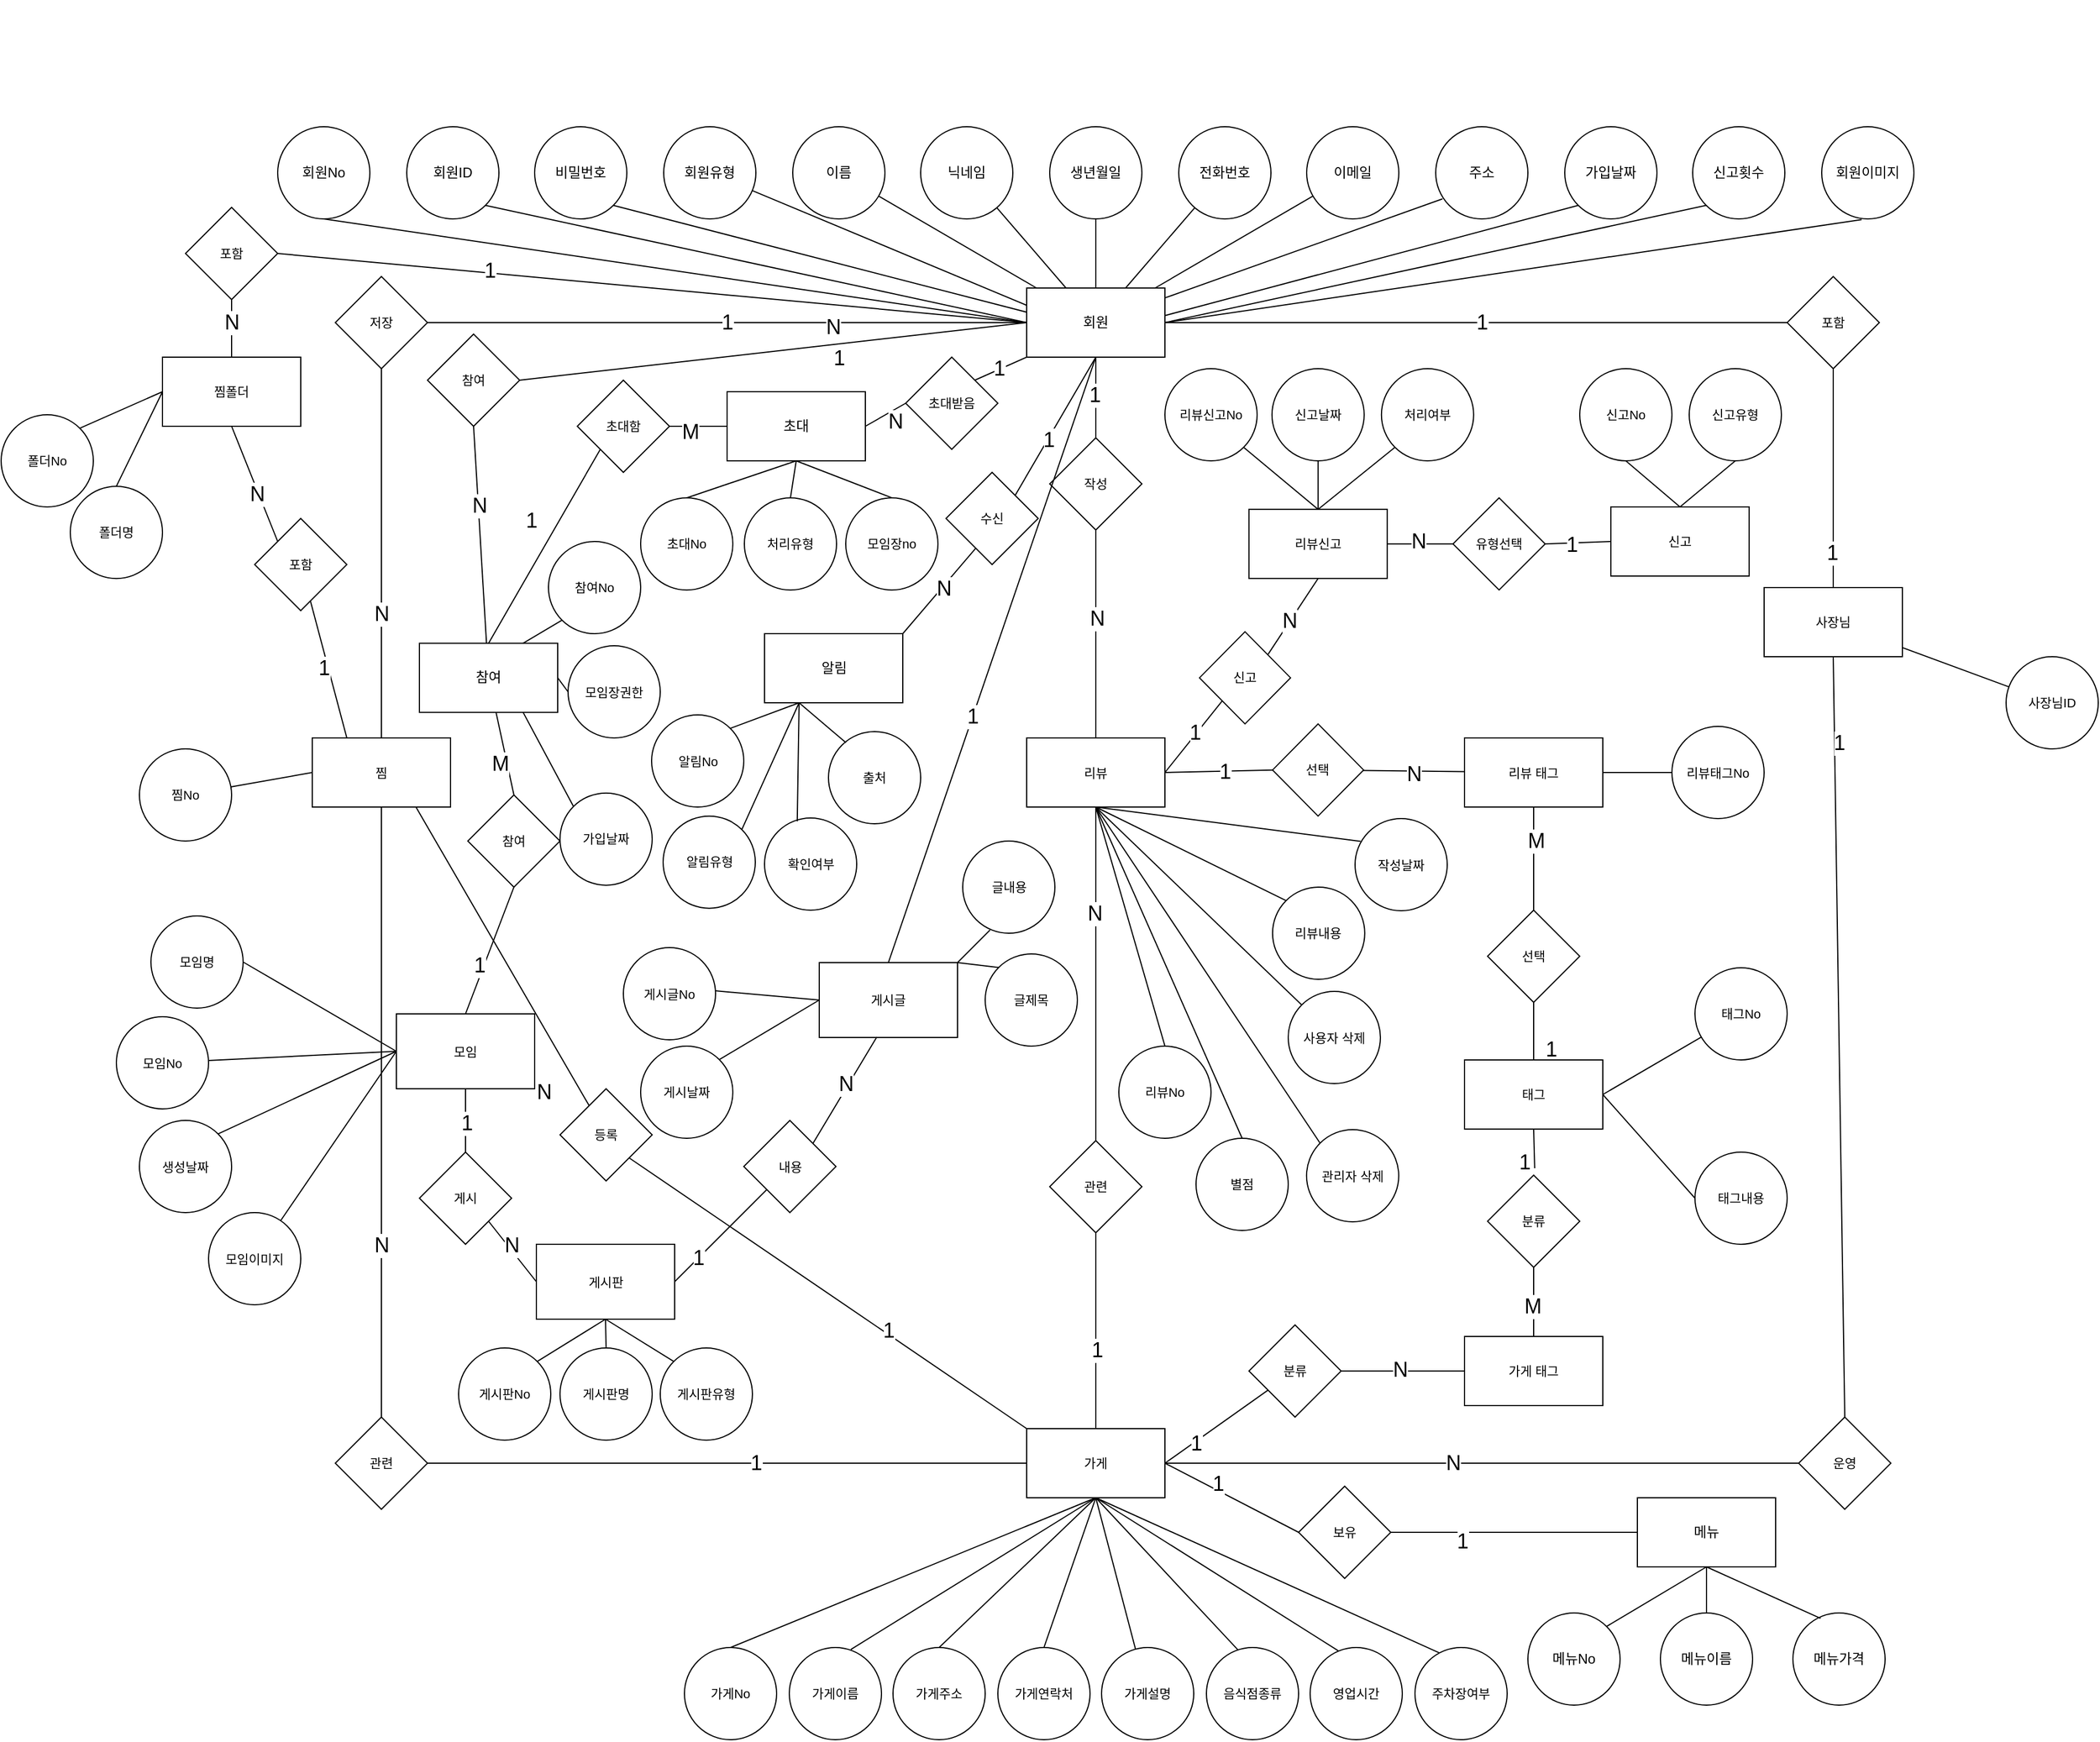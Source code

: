 <mxfile version="24.2.5" type="device">
  <diagram name="페이지-1" id="uOSrFrT6bDo5P6qt2wbx">
    <mxGraphModel dx="3595" dy="2562" grid="1" gridSize="10" guides="1" tooltips="1" connect="1" arrows="1" fold="1" page="1" pageScale="1" pageWidth="827" pageHeight="1169" math="0" shadow="0">
      <root>
        <mxCell id="0" />
        <mxCell id="1" parent="0" />
        <mxCell id="FNMABctRxPI5ZHrswDnQ-6" value="&lt;div&gt;&lt;br&gt;&lt;/div&gt;&lt;div&gt;&lt;br&gt;&lt;/div&gt;&lt;div&gt;&lt;br&gt;&lt;/div&gt;&lt;div&gt;&lt;br&gt;&lt;/div&gt;&lt;div&gt;&lt;br&gt;&lt;/div&gt;&lt;div&gt;&lt;br&gt;&lt;/div&gt;&lt;div&gt;&lt;br&gt;&lt;/div&gt;&lt;div&gt;&lt;br&gt;&lt;/div&gt;&lt;div&gt;&lt;br&gt;&lt;/div&gt;&lt;div&gt;&lt;br&gt;&lt;/div&gt;&lt;div&gt;&lt;br&gt;&lt;/div&gt;&lt;div&gt;&lt;br&gt;&lt;/div&gt;&lt;div&gt;&lt;br&gt;&lt;/div&gt;&lt;div&gt;&lt;br&gt;&lt;/div&gt;&lt;div&gt;&lt;br&gt;&lt;/div&gt;&lt;div&gt;&lt;br&gt;&lt;/div&gt;&lt;div&gt;&lt;br&gt;&lt;/div&gt;&lt;div&gt;&lt;br&gt;&lt;/div&gt;&lt;div&gt;&lt;br&gt;&lt;/div&gt;&lt;div&gt;&lt;br&gt;&lt;/div&gt;&lt;div&gt;&lt;br&gt;&lt;/div&gt;&lt;div&gt;&lt;br&gt;&lt;/div&gt;&lt;div&gt;&lt;br&gt;&lt;/div&gt;&lt;div&gt;&lt;br&gt;&lt;/div&gt;&lt;div&gt;&lt;br&gt;&lt;/div&gt;&lt;div&gt;&lt;br&gt;&lt;/div&gt;&lt;div&gt;&lt;br&gt;&lt;/div&gt;&lt;div&gt;&lt;br&gt;&lt;/div&gt;&lt;div&gt;&lt;br&gt;&lt;/div&gt;&lt;div&gt;&lt;br&gt;&lt;/div&gt;&lt;div&gt;&lt;br&gt;&lt;/div&gt;&lt;div&gt;&lt;br&gt;&lt;/div&gt;&lt;div&gt;&lt;br&gt;&lt;/div&gt;&lt;div&gt;&lt;br&gt;&lt;/div&gt;" style="rounded=0;orthogonalLoop=1;jettySize=auto;html=1;endArrow=none;endFill=0;exitX=0.021;exitY=0.36;exitDx=0;exitDy=0;entryX=1;entryY=1;entryDx=0;entryDy=0;exitPerimeter=0;" parent="1" target="FNMABctRxPI5ZHrswDnQ-5" edge="1" source="FNMABctRxPI5ZHrswDnQ-4">
          <mxGeometry relative="1" as="geometry">
            <mxPoint x="100" y="120" as="sourcePoint" />
          </mxGeometry>
        </mxCell>
        <mxCell id="FNMABctRxPI5ZHrswDnQ-8" value="" style="rounded=0;orthogonalLoop=1;jettySize=auto;html=1;endArrow=none;endFill=0;" parent="1" source="FNMABctRxPI5ZHrswDnQ-4" target="FNMABctRxPI5ZHrswDnQ-7" edge="1">
          <mxGeometry relative="1" as="geometry" />
        </mxCell>
        <mxCell id="FNMABctRxPI5ZHrswDnQ-10" value="&lt;div&gt;&lt;br&gt;&lt;/div&gt;&lt;div&gt;&lt;br&gt;&lt;/div&gt;&lt;div&gt;&lt;br&gt;&lt;/div&gt;&lt;div&gt;&lt;br&gt;&lt;/div&gt;&lt;div&gt;&lt;br&gt;&lt;/div&gt;&lt;div&gt;&lt;br&gt;&lt;/div&gt;&lt;div&gt;&lt;br&gt;&lt;/div&gt;" style="rounded=0;orthogonalLoop=1;jettySize=auto;html=1;endArrow=none;endFill=0;entryX=0.5;entryY=1;entryDx=0;entryDy=0;" parent="1" target="FNMABctRxPI5ZHrswDnQ-9" edge="1">
          <mxGeometry relative="1" as="geometry">
            <mxPoint x="100" y="150" as="sourcePoint" />
          </mxGeometry>
        </mxCell>
        <mxCell id="FNMABctRxPI5ZHrswDnQ-12" value="" style="rounded=0;orthogonalLoop=1;jettySize=auto;html=1;strokeColor=default;align=center;verticalAlign=middle;fontFamily=Helvetica;fontSize=11;fontColor=default;labelBackgroundColor=default;endArrow=none;endFill=0;" parent="1" source="FNMABctRxPI5ZHrswDnQ-4" target="FNMABctRxPI5ZHrswDnQ-11" edge="1">
          <mxGeometry relative="1" as="geometry" />
        </mxCell>
        <mxCell id="FNMABctRxPI5ZHrswDnQ-14" value="" style="rounded=0;orthogonalLoop=1;jettySize=auto;html=1;strokeColor=default;align=center;verticalAlign=middle;fontFamily=Helvetica;fontSize=11;fontColor=default;labelBackgroundColor=default;endArrow=none;endFill=0;" parent="1" source="FNMABctRxPI5ZHrswDnQ-4" target="FNMABctRxPI5ZHrswDnQ-13" edge="1">
          <mxGeometry relative="1" as="geometry" />
        </mxCell>
        <mxCell id="FNMABctRxPI5ZHrswDnQ-16" value="" style="rounded=0;orthogonalLoop=1;jettySize=auto;html=1;strokeColor=default;align=center;verticalAlign=middle;fontFamily=Helvetica;fontSize=11;fontColor=default;labelBackgroundColor=default;endArrow=none;endFill=0;" parent="1" source="FNMABctRxPI5ZHrswDnQ-4" target="FNMABctRxPI5ZHrswDnQ-15" edge="1">
          <mxGeometry relative="1" as="geometry" />
        </mxCell>
        <mxCell id="FNMABctRxPI5ZHrswDnQ-18" value="" style="rounded=0;orthogonalLoop=1;jettySize=auto;html=1;strokeColor=default;align=center;verticalAlign=middle;fontFamily=Helvetica;fontSize=11;fontColor=default;labelBackgroundColor=default;endArrow=none;endFill=0;" parent="1" source="FNMABctRxPI5ZHrswDnQ-4" target="FNMABctRxPI5ZHrswDnQ-17" edge="1">
          <mxGeometry relative="1" as="geometry" />
        </mxCell>
        <mxCell id="FNMABctRxPI5ZHrswDnQ-58" style="rounded=0;orthogonalLoop=1;jettySize=auto;html=1;exitX=0.5;exitY=1;exitDx=0;exitDy=0;strokeColor=default;align=center;verticalAlign=middle;fontFamily=Helvetica;fontSize=11;fontColor=default;labelBackgroundColor=default;endArrow=none;endFill=0;" parent="1" source="FNMABctRxPI5ZHrswDnQ-75" target="FNMABctRxPI5ZHrswDnQ-19" edge="1">
          <mxGeometry relative="1" as="geometry">
            <mxPoint x="157" y="395" as="sourcePoint" />
            <mxPoint x="160" y="430" as="targetPoint" />
          </mxGeometry>
        </mxCell>
        <mxCell id="FNMABctRxPI5ZHrswDnQ-99" value="N" style="edgeLabel;html=1;align=center;verticalAlign=middle;resizable=0;points=[];fontFamily=Helvetica;fontSize=18;fontColor=default;labelBackgroundColor=default;" parent="FNMABctRxPI5ZHrswDnQ-58" vertex="1" connectable="0">
          <mxGeometry x="-0.15" y="1" relative="1" as="geometry">
            <mxPoint as="offset" />
          </mxGeometry>
        </mxCell>
        <mxCell id="Xf8Xlbvs8vLlYQodkLSS-3" style="rounded=0;orthogonalLoop=1;jettySize=auto;html=1;endArrow=none;endFill=0;entryX=0;entryY=1;entryDx=0;entryDy=0;exitX=1;exitY=0.5;exitDx=0;exitDy=0;" edge="1" parent="1" source="FNMABctRxPI5ZHrswDnQ-4" target="Xf8Xlbvs8vLlYQodkLSS-1">
          <mxGeometry relative="1" as="geometry" />
        </mxCell>
        <mxCell id="FNMABctRxPI5ZHrswDnQ-4" value="회원" style="rounded=0;whiteSpace=wrap;html=1;" parent="1" vertex="1">
          <mxGeometry x="100" y="120" width="120" height="60" as="geometry" />
        </mxCell>
        <mxCell id="FNMABctRxPI5ZHrswDnQ-5" value="비밀번호" style="ellipse;whiteSpace=wrap;html=1;rounded=0;" parent="1" vertex="1">
          <mxGeometry x="-327" y="-20" width="80" height="80" as="geometry" />
        </mxCell>
        <mxCell id="FNMABctRxPI5ZHrswDnQ-7" value="이름" style="ellipse;whiteSpace=wrap;html=1;rounded=0;" parent="1" vertex="1">
          <mxGeometry x="-103" y="-20" width="80" height="80" as="geometry" />
        </mxCell>
        <mxCell id="FNMABctRxPI5ZHrswDnQ-9" value="회원No" style="ellipse;whiteSpace=wrap;html=1;rounded=0;" parent="1" vertex="1">
          <mxGeometry x="-550" y="-20" width="80" height="80" as="geometry" />
        </mxCell>
        <mxCell id="FNMABctRxPI5ZHrswDnQ-11" value="닉네임" style="ellipse;whiteSpace=wrap;html=1;rounded=0;" parent="1" vertex="1">
          <mxGeometry x="8" y="-20" width="80" height="80" as="geometry" />
        </mxCell>
        <mxCell id="FNMABctRxPI5ZHrswDnQ-13" value="생년월일" style="ellipse;whiteSpace=wrap;html=1;rounded=0;" parent="1" vertex="1">
          <mxGeometry x="120" y="-20" width="80" height="80" as="geometry" />
        </mxCell>
        <mxCell id="FNMABctRxPI5ZHrswDnQ-15" value="전화번호" style="ellipse;whiteSpace=wrap;html=1;rounded=0;" parent="1" vertex="1">
          <mxGeometry x="232" y="-20" width="80" height="80" as="geometry" />
        </mxCell>
        <mxCell id="FNMABctRxPI5ZHrswDnQ-17" value="이메일" style="ellipse;whiteSpace=wrap;html=1;rounded=0;" parent="1" vertex="1">
          <mxGeometry x="343" y="-20" width="80" height="80" as="geometry" />
        </mxCell>
        <mxCell id="FNMABctRxPI5ZHrswDnQ-21" value="" style="rounded=0;orthogonalLoop=1;jettySize=auto;html=1;strokeColor=default;align=center;verticalAlign=middle;fontFamily=Helvetica;fontSize=11;fontColor=default;labelBackgroundColor=default;endArrow=none;endFill=0;exitX=0;exitY=0;exitDx=0;exitDy=0;entryX=0.5;entryY=1;entryDx=0;entryDy=0;" parent="1" source="Xf8Xlbvs8vLlYQodkLSS-63" target="FNMABctRxPI5ZHrswDnQ-19" edge="1">
          <mxGeometry relative="1" as="geometry">
            <mxPoint x="117" y="442.143" as="sourcePoint" />
            <mxPoint x="-31.729" y="430.942" as="targetPoint" />
          </mxGeometry>
        </mxCell>
        <mxCell id="FNMABctRxPI5ZHrswDnQ-23" value="" style="rounded=0;orthogonalLoop=1;jettySize=auto;html=1;strokeColor=default;align=center;verticalAlign=middle;fontFamily=Helvetica;fontSize=11;fontColor=default;labelBackgroundColor=default;endArrow=none;endFill=0;entryX=0;entryY=0;entryDx=0;entryDy=0;exitX=0.5;exitY=1;exitDx=0;exitDy=0;" parent="1" source="FNMABctRxPI5ZHrswDnQ-19" target="Xf8Xlbvs8vLlYQodkLSS-64" edge="1">
          <mxGeometry relative="1" as="geometry">
            <mxPoint x="200" y="570" as="sourcePoint" />
            <mxPoint x="-39.406" y="342.301" as="targetPoint" />
          </mxGeometry>
        </mxCell>
        <mxCell id="FNMABctRxPI5ZHrswDnQ-25" value="" style="rounded=0;orthogonalLoop=1;jettySize=auto;html=1;strokeColor=default;align=center;verticalAlign=middle;fontFamily=Helvetica;fontSize=11;fontColor=default;labelBackgroundColor=default;endArrow=none;endFill=0;entryX=0.06;entryY=0.247;entryDx=0;entryDy=0;entryPerimeter=0;exitX=0.5;exitY=1;exitDx=0;exitDy=0;" parent="1" source="FNMABctRxPI5ZHrswDnQ-19" target="Xf8Xlbvs8vLlYQodkLSS-62" edge="1">
          <mxGeometry relative="1" as="geometry">
            <mxPoint x="230" y="570" as="sourcePoint" />
            <mxPoint x="-23.986" y="510.825" as="targetPoint" />
          </mxGeometry>
        </mxCell>
        <mxCell id="FNMABctRxPI5ZHrswDnQ-63" style="rounded=0;orthogonalLoop=1;jettySize=auto;html=1;exitX=0.5;exitY=1;exitDx=0;exitDy=0;strokeColor=default;align=center;verticalAlign=middle;fontFamily=Helvetica;fontSize=11;fontColor=default;labelBackgroundColor=default;endArrow=none;endFill=0;entryX=0.5;entryY=0;entryDx=0;entryDy=0;" parent="1" source="FNMABctRxPI5ZHrswDnQ-88" target="FNMABctRxPI5ZHrswDnQ-34" edge="1">
          <mxGeometry relative="1" as="geometry">
            <mxPoint x="560" y="390" as="targetPoint" />
          </mxGeometry>
        </mxCell>
        <mxCell id="FNMABctRxPI5ZHrswDnQ-111" value="1" style="edgeLabel;html=1;align=center;verticalAlign=middle;resizable=0;points=[];fontFamily=Helvetica;fontSize=18;fontColor=default;labelBackgroundColor=default;" parent="FNMABctRxPI5ZHrswDnQ-63" vertex="1" connectable="0">
          <mxGeometry x="0.2" y="1" relative="1" as="geometry">
            <mxPoint as="offset" />
          </mxGeometry>
        </mxCell>
        <mxCell id="FNMABctRxPI5ZHrswDnQ-67" style="edgeStyle=none;rounded=0;orthogonalLoop=1;jettySize=auto;html=1;strokeColor=default;align=center;verticalAlign=middle;fontFamily=Helvetica;fontSize=11;fontColor=default;labelBackgroundColor=default;endArrow=none;endFill=0;entryX=0.5;entryY=0;entryDx=0;entryDy=0;exitX=0.5;exitY=1;exitDx=0;exitDy=0;" parent="1" source="FNMABctRxPI5ZHrswDnQ-155" target="FNMABctRxPI5ZHrswDnQ-38" edge="1">
          <mxGeometry relative="1" as="geometry">
            <mxPoint x="515.09" y="798.82" as="targetPoint" />
            <mxPoint x="506.647" y="807.377" as="sourcePoint" />
          </mxGeometry>
        </mxCell>
        <mxCell id="FNMABctRxPI5ZHrswDnQ-158" value="&lt;font style=&quot;font-size: 18px;&quot;&gt;1&lt;/font&gt;" style="edgeLabel;html=1;align=center;verticalAlign=middle;resizable=0;points=[];fontFamily=Helvetica;fontSize=11;fontColor=default;labelBackgroundColor=default;" parent="FNMABctRxPI5ZHrswDnQ-67" vertex="1" connectable="0">
          <mxGeometry x="-0.074" y="-2" relative="1" as="geometry">
            <mxPoint x="17" y="18" as="offset" />
          </mxGeometry>
        </mxCell>
        <mxCell id="FNMABctRxPI5ZHrswDnQ-19" value="리뷰" style="rounded=0;whiteSpace=wrap;html=1;fontFamily=Helvetica;fontSize=11;fontColor=default;labelBackgroundColor=default;" parent="1" vertex="1">
          <mxGeometry x="100" y="510.5" width="120" height="60" as="geometry" />
        </mxCell>
        <mxCell id="FNMABctRxPI5ZHrswDnQ-28" value="" style="edgeStyle=none;rounded=0;orthogonalLoop=1;jettySize=auto;html=1;strokeColor=default;align=center;verticalAlign=middle;fontFamily=Helvetica;fontSize=11;fontColor=default;labelBackgroundColor=default;endArrow=none;endFill=0;" parent="1" source="FNMABctRxPI5ZHrswDnQ-26" target="FNMABctRxPI5ZHrswDnQ-27" edge="1">
          <mxGeometry relative="1" as="geometry" />
        </mxCell>
        <mxCell id="FNMABctRxPI5ZHrswDnQ-33" style="rounded=0;orthogonalLoop=1;jettySize=auto;html=1;strokeColor=default;align=center;verticalAlign=middle;fontFamily=Helvetica;fontSize=11;fontColor=default;labelBackgroundColor=default;endArrow=none;endFill=0;exitX=0;exitY=0.5;exitDx=0;exitDy=0;" parent="1" source="FNMABctRxPI5ZHrswDnQ-87" target="FNMABctRxPI5ZHrswDnQ-4" edge="1">
          <mxGeometry relative="1" as="geometry" />
        </mxCell>
        <mxCell id="FNMABctRxPI5ZHrswDnQ-100" value="1" style="edgeLabel;html=1;align=center;verticalAlign=middle;resizable=0;points=[];fontFamily=Helvetica;fontSize=18;fontColor=default;labelBackgroundColor=default;" parent="FNMABctRxPI5ZHrswDnQ-33" vertex="1" connectable="0">
          <mxGeometry x="0.682" relative="1" as="geometry">
            <mxPoint x="189" as="offset" />
          </mxGeometry>
        </mxCell>
        <mxCell id="FNMABctRxPI5ZHrswDnQ-64" style="rounded=0;orthogonalLoop=1;jettySize=auto;html=1;exitX=0;exitY=0.5;exitDx=0;exitDy=0;entryX=1;entryY=0.5;entryDx=0;entryDy=0;strokeColor=default;align=center;verticalAlign=middle;fontFamily=Helvetica;fontSize=11;fontColor=default;labelBackgroundColor=default;endArrow=none;endFill=0;" parent="1" source="FNMABctRxPI5ZHrswDnQ-81" target="FNMABctRxPI5ZHrswDnQ-34" edge="1">
          <mxGeometry relative="1" as="geometry" />
        </mxCell>
        <mxCell id="FNMABctRxPI5ZHrswDnQ-102" value="N" style="edgeLabel;html=1;align=center;verticalAlign=middle;resizable=0;points=[];fontFamily=Helvetica;fontSize=18;fontColor=default;labelBackgroundColor=default;" parent="FNMABctRxPI5ZHrswDnQ-64" vertex="1" connectable="0">
          <mxGeometry x="0.788" y="1" relative="1" as="geometry">
            <mxPoint x="191" y="-1" as="offset" />
          </mxGeometry>
        </mxCell>
        <mxCell id="FNMABctRxPI5ZHrswDnQ-26" value="사장님" style="rounded=0;whiteSpace=wrap;html=1;fontFamily=Helvetica;fontSize=11;fontColor=default;labelBackgroundColor=default;" parent="1" vertex="1">
          <mxGeometry x="740" y="380" width="120" height="60" as="geometry" />
        </mxCell>
        <mxCell id="FNMABctRxPI5ZHrswDnQ-27" value="사장님ID" style="ellipse;whiteSpace=wrap;html=1;fontSize=11;rounded=0;labelBackgroundColor=default;" parent="1" vertex="1">
          <mxGeometry x="950" y="440" width="80" height="80" as="geometry" />
        </mxCell>
        <mxCell id="FNMABctRxPI5ZHrswDnQ-48" value="" style="edgeStyle=none;rounded=0;orthogonalLoop=1;jettySize=auto;html=1;strokeColor=default;align=center;verticalAlign=middle;fontFamily=Helvetica;fontSize=11;fontColor=default;labelBackgroundColor=default;endArrow=none;endFill=0;entryX=0.668;entryY=0.021;entryDx=0;entryDy=0;entryPerimeter=0;exitX=0.5;exitY=1;exitDx=0;exitDy=0;" parent="1" source="FNMABctRxPI5ZHrswDnQ-34" target="Xf8Xlbvs8vLlYQodkLSS-87" edge="1">
          <mxGeometry relative="1" as="geometry" />
        </mxCell>
        <mxCell id="X1UN25EOBWtsG22i2XUb-21" style="edgeStyle=none;shape=connector;rounded=0;orthogonalLoop=1;jettySize=auto;html=1;entryX=0.5;entryY=0;entryDx=0;entryDy=0;strokeColor=default;align=center;verticalAlign=middle;fontFamily=Helvetica;fontSize=11;fontColor=default;labelBackgroundColor=default;startArrow=none;startFill=0;endArrow=none;endFill=0;exitX=0.5;exitY=1;exitDx=0;exitDy=0;" parent="1" source="FNMABctRxPI5ZHrswDnQ-34" target="FNMABctRxPI5ZHrswDnQ-47" edge="1">
          <mxGeometry relative="1" as="geometry" />
        </mxCell>
        <mxCell id="FNMABctRxPI5ZHrswDnQ-34" value="가게" style="rounded=0;whiteSpace=wrap;html=1;fontFamily=Helvetica;fontSize=11;fontColor=default;labelBackgroundColor=default;" parent="1" vertex="1">
          <mxGeometry x="100" y="1110" width="120" height="60" as="geometry" />
        </mxCell>
        <mxCell id="FNMABctRxPI5ZHrswDnQ-50" value="" style="edgeStyle=none;rounded=0;orthogonalLoop=1;jettySize=auto;html=1;strokeColor=default;align=center;verticalAlign=middle;fontFamily=Helvetica;fontSize=11;fontColor=default;labelBackgroundColor=default;endArrow=none;endFill=0;exitX=0;exitY=0.5;exitDx=0;exitDy=0;" parent="1" source="FNMABctRxPI5ZHrswDnQ-35" target="FNMABctRxPI5ZHrswDnQ-49" edge="1">
          <mxGeometry relative="1" as="geometry">
            <mxPoint x="-490" y="410" as="sourcePoint" />
          </mxGeometry>
        </mxCell>
        <mxCell id="FNMABctRxPI5ZHrswDnQ-59" style="rounded=0;orthogonalLoop=1;jettySize=auto;html=1;exitX=1;exitY=0.5;exitDx=0;exitDy=0;entryX=0;entryY=0.5;entryDx=0;entryDy=0;strokeColor=default;align=center;verticalAlign=middle;fontFamily=Helvetica;fontSize=11;fontColor=default;labelBackgroundColor=default;endArrow=none;endFill=0;" parent="1" source="FNMABctRxPI5ZHrswDnQ-78" target="FNMABctRxPI5ZHrswDnQ-34" edge="1">
          <mxGeometry relative="1" as="geometry" />
        </mxCell>
        <mxCell id="FNMABctRxPI5ZHrswDnQ-92" value="1" style="edgeLabel;html=1;align=center;verticalAlign=middle;resizable=0;points=[];fontFamily=Helvetica;fontSize=18;fontColor=default;labelBackgroundColor=default;" parent="FNMABctRxPI5ZHrswDnQ-59" vertex="1" connectable="0">
          <mxGeometry x="0.879" y="2" relative="1" as="geometry">
            <mxPoint x="-204" y="2" as="offset" />
          </mxGeometry>
        </mxCell>
        <mxCell id="FNMABctRxPI5ZHrswDnQ-74" style="edgeStyle=orthogonalEdgeStyle;rounded=0;orthogonalLoop=1;jettySize=auto;html=1;exitX=1;exitY=0.5;exitDx=0;exitDy=0;entryX=0;entryY=0.5;entryDx=0;entryDy=0;strokeColor=default;align=center;verticalAlign=middle;fontFamily=Helvetica;fontSize=11;fontColor=default;labelBackgroundColor=default;endArrow=none;endFill=0;" parent="1" source="FNMABctRxPI5ZHrswDnQ-76" target="FNMABctRxPI5ZHrswDnQ-4" edge="1">
          <mxGeometry relative="1" as="geometry">
            <mxPoint x="-413" y="154.94" as="sourcePoint" />
            <mxPoint x="107" y="154.94" as="targetPoint" />
            <Array as="points">
              <mxPoint x="-350" y="150" />
              <mxPoint x="-350" y="150" />
            </Array>
          </mxGeometry>
        </mxCell>
        <mxCell id="FNMABctRxPI5ZHrswDnQ-95" value="1" style="edgeLabel;html=1;align=center;verticalAlign=middle;resizable=0;points=[];fontFamily=Helvetica;fontSize=18;fontColor=default;labelBackgroundColor=default;" parent="FNMABctRxPI5ZHrswDnQ-74" vertex="1" connectable="0">
          <mxGeometry x="0.522" y="-3" relative="1" as="geometry">
            <mxPoint x="-136" y="-3" as="offset" />
          </mxGeometry>
        </mxCell>
        <mxCell id="FNMABctRxPI5ZHrswDnQ-35" value="찜" style="rounded=0;whiteSpace=wrap;html=1;fontFamily=Helvetica;fontSize=11;fontColor=default;labelBackgroundColor=default;" parent="1" vertex="1">
          <mxGeometry x="-520" y="510.5" width="120" height="60" as="geometry" />
        </mxCell>
        <mxCell id="FNMABctRxPI5ZHrswDnQ-40" style="rounded=0;orthogonalLoop=1;jettySize=auto;html=1;strokeColor=default;align=center;verticalAlign=middle;fontFamily=Helvetica;fontSize=11;fontColor=default;labelBackgroundColor=default;endArrow=none;endFill=0;entryX=1;entryY=0.5;entryDx=0;entryDy=0;" parent="1" source="FNMABctRxPI5ZHrswDnQ-85" target="FNMABctRxPI5ZHrswDnQ-34" edge="1">
          <mxGeometry relative="1" as="geometry" />
        </mxCell>
        <mxCell id="FNMABctRxPI5ZHrswDnQ-112" value="1" style="edgeLabel;html=1;align=center;verticalAlign=middle;resizable=0;points=[];fontFamily=Helvetica;fontSize=18;fontColor=default;labelBackgroundColor=default;" parent="FNMABctRxPI5ZHrswDnQ-40" vertex="1" connectable="0">
          <mxGeometry x="0.421" y="1" relative="1" as="geometry">
            <mxPoint as="offset" />
          </mxGeometry>
        </mxCell>
        <mxCell id="FNMABctRxPI5ZHrswDnQ-44" value="" style="edgeStyle=none;rounded=0;orthogonalLoop=1;jettySize=auto;html=1;strokeColor=default;align=center;verticalAlign=middle;fontFamily=Helvetica;fontSize=11;fontColor=default;labelBackgroundColor=default;endArrow=none;endFill=0;entryX=0;entryY=0.5;entryDx=0;entryDy=0;" parent="1" target="FNMABctRxPI5ZHrswDnQ-45" edge="1">
          <mxGeometry relative="1" as="geometry">
            <mxPoint x="600" y="820" as="sourcePoint" />
            <mxPoint x="656.248" y="689.523" as="targetPoint" />
          </mxGeometry>
        </mxCell>
        <mxCell id="FNMABctRxPI5ZHrswDnQ-46" value="" style="edgeStyle=none;rounded=0;orthogonalLoop=1;jettySize=auto;html=1;strokeColor=default;align=center;verticalAlign=middle;fontFamily=Helvetica;fontSize=11;fontColor=default;labelBackgroundColor=default;endArrow=none;endFill=0;exitX=1;exitY=0.5;exitDx=0;exitDy=0;" parent="1" source="FNMABctRxPI5ZHrswDnQ-38" target="FNMABctRxPI5ZHrswDnQ-43" edge="1">
          <mxGeometry relative="1" as="geometry">
            <mxPoint x="655.118" y="749.957" as="targetPoint" />
          </mxGeometry>
        </mxCell>
        <mxCell id="FNMABctRxPI5ZHrswDnQ-38" value="태그" style="rounded=0;whiteSpace=wrap;html=1;fontFamily=Helvetica;fontSize=11;fontColor=default;labelBackgroundColor=default;" parent="1" vertex="1">
          <mxGeometry x="480.0" y="790" width="120" height="60" as="geometry" />
        </mxCell>
        <mxCell id="FNMABctRxPI5ZHrswDnQ-43" value="태그No" style="ellipse;whiteSpace=wrap;html=1;fontSize=11;rounded=0;labelBackgroundColor=default;" parent="1" vertex="1">
          <mxGeometry x="680" y="710.0" width="80" height="80" as="geometry" />
        </mxCell>
        <mxCell id="FNMABctRxPI5ZHrswDnQ-45" value="태그내용" style="ellipse;whiteSpace=wrap;html=1;fontSize=11;rounded=0;labelBackgroundColor=default;" parent="1" vertex="1">
          <mxGeometry x="680" y="870" width="80" height="80" as="geometry" />
        </mxCell>
        <mxCell id="FNMABctRxPI5ZHrswDnQ-47" value="가게주소" style="ellipse;whiteSpace=wrap;html=1;fontSize=11;rounded=0;labelBackgroundColor=default;" parent="1" vertex="1">
          <mxGeometry x="-16" y="1300" width="80" height="80" as="geometry" />
        </mxCell>
        <mxCell id="FNMABctRxPI5ZHrswDnQ-49" value="찜No" style="ellipse;whiteSpace=wrap;html=1;fontSize=11;rounded=0;labelBackgroundColor=default;" parent="1" vertex="1">
          <mxGeometry x="-670" y="520" width="80" height="80" as="geometry" />
        </mxCell>
        <mxCell id="FNMABctRxPI5ZHrswDnQ-77" value="" style="edgeStyle=orthogonalEdgeStyle;rounded=0;orthogonalLoop=1;jettySize=auto;html=1;exitX=0.5;exitY=0;exitDx=0;exitDy=0;entryX=0.5;entryY=1;entryDx=0;entryDy=0;strokeColor=default;align=center;verticalAlign=middle;fontFamily=Helvetica;fontSize=11;fontColor=default;labelBackgroundColor=default;endArrow=none;endFill=0;" parent="1" source="FNMABctRxPI5ZHrswDnQ-35" target="FNMABctRxPI5ZHrswDnQ-76" edge="1">
          <mxGeometry relative="1" as="geometry">
            <mxPoint x="-460" y="380" as="sourcePoint" />
            <mxPoint x="100" y="150" as="targetPoint" />
          </mxGeometry>
        </mxCell>
        <mxCell id="FNMABctRxPI5ZHrswDnQ-94" value="N" style="edgeLabel;html=1;align=center;verticalAlign=middle;resizable=0;points=[];fontFamily=Helvetica;fontSize=18;fontColor=default;labelBackgroundColor=default;" parent="FNMABctRxPI5ZHrswDnQ-77" vertex="1" connectable="0">
          <mxGeometry x="-0.562" y="-1" relative="1" as="geometry">
            <mxPoint x="-1" y="-38" as="offset" />
          </mxGeometry>
        </mxCell>
        <mxCell id="FNMABctRxPI5ZHrswDnQ-76" value="저장" style="rhombus;whiteSpace=wrap;html=1;fontFamily=Helvetica;fontSize=11;fontColor=default;labelBackgroundColor=default;" parent="1" vertex="1">
          <mxGeometry x="-500" y="110" width="80" height="80" as="geometry" />
        </mxCell>
        <mxCell id="FNMABctRxPI5ZHrswDnQ-79" value="" style="rounded=0;orthogonalLoop=1;jettySize=auto;html=1;exitX=0.5;exitY=1;exitDx=0;exitDy=0;entryX=0.5;entryY=0;entryDx=0;entryDy=0;strokeColor=default;align=center;verticalAlign=middle;fontFamily=Helvetica;fontSize=11;fontColor=default;labelBackgroundColor=default;endArrow=none;endFill=0;" parent="1" source="FNMABctRxPI5ZHrswDnQ-35" target="FNMABctRxPI5ZHrswDnQ-78" edge="1">
          <mxGeometry relative="1" as="geometry">
            <mxPoint x="-460" y="440" as="sourcePoint" />
            <mxPoint x="100" y="630" as="targetPoint" />
          </mxGeometry>
        </mxCell>
        <mxCell id="FNMABctRxPI5ZHrswDnQ-93" value="N" style="edgeLabel;html=1;align=center;verticalAlign=middle;resizable=0;points=[];fontFamily=Helvetica;fontSize=18;fontColor=default;labelBackgroundColor=default;" parent="FNMABctRxPI5ZHrswDnQ-79" vertex="1" connectable="0">
          <mxGeometry x="-0.678" y="3" relative="1" as="geometry">
            <mxPoint x="-3" y="295" as="offset" />
          </mxGeometry>
        </mxCell>
        <mxCell id="FNMABctRxPI5ZHrswDnQ-78" value="관련" style="rhombus;whiteSpace=wrap;html=1;fontFamily=Helvetica;fontSize=11;fontColor=default;labelBackgroundColor=default;" parent="1" vertex="1">
          <mxGeometry x="-500" y="1100" width="80" height="80" as="geometry" />
        </mxCell>
        <mxCell id="FNMABctRxPI5ZHrswDnQ-82" value="" style="rounded=0;orthogonalLoop=1;jettySize=auto;html=1;exitX=0.5;exitY=1;exitDx=0;exitDy=0;entryX=0.5;entryY=0;entryDx=0;entryDy=0;strokeColor=default;align=center;verticalAlign=middle;fontFamily=Helvetica;fontSize=11;fontColor=default;labelBackgroundColor=default;endArrow=none;endFill=0;" parent="1" source="FNMABctRxPI5ZHrswDnQ-26" target="FNMABctRxPI5ZHrswDnQ-81" edge="1">
          <mxGeometry relative="1" as="geometry">
            <mxPoint x="790" y="440" as="sourcePoint" />
            <mxPoint x="190" y="630" as="targetPoint" />
          </mxGeometry>
        </mxCell>
        <mxCell id="FNMABctRxPI5ZHrswDnQ-103" value="1" style="edgeLabel;html=1;align=center;verticalAlign=middle;resizable=0;points=[];fontFamily=Helvetica;fontSize=18;fontColor=default;labelBackgroundColor=default;" parent="FNMABctRxPI5ZHrswDnQ-82" vertex="1" connectable="0">
          <mxGeometry x="-0.773" y="4" relative="1" as="geometry">
            <mxPoint as="offset" />
          </mxGeometry>
        </mxCell>
        <mxCell id="FNMABctRxPI5ZHrswDnQ-81" value="운영" style="rhombus;whiteSpace=wrap;html=1;fontFamily=Helvetica;fontSize=11;fontColor=default;labelBackgroundColor=default;" parent="1" vertex="1">
          <mxGeometry x="770" y="1100" width="80" height="80" as="geometry" />
        </mxCell>
        <mxCell id="FNMABctRxPI5ZHrswDnQ-83" value="" style="rounded=0;orthogonalLoop=1;jettySize=auto;html=1;exitX=0.5;exitY=1;exitDx=0;exitDy=0;entryX=0.5;entryY=0;entryDx=0;entryDy=0;strokeColor=default;align=center;verticalAlign=middle;fontFamily=Helvetica;fontSize=11;fontColor=default;labelBackgroundColor=default;endArrow=none;endFill=0;" parent="1" source="FNMABctRxPI5ZHrswDnQ-4" target="FNMABctRxPI5ZHrswDnQ-75" edge="1">
          <mxGeometry relative="1" as="geometry">
            <mxPoint x="160" y="180" as="sourcePoint" />
            <mxPoint x="160" y="300" as="targetPoint" />
          </mxGeometry>
        </mxCell>
        <mxCell id="FNMABctRxPI5ZHrswDnQ-98" value="&lt;span style=&quot;font-size: 18px;&quot;&gt;1&lt;/span&gt;" style="edgeLabel;html=1;align=center;verticalAlign=middle;resizable=0;points=[];fontFamily=Helvetica;fontSize=11;fontColor=default;labelBackgroundColor=default;" parent="FNMABctRxPI5ZHrswDnQ-83" vertex="1" connectable="0">
          <mxGeometry x="-0.057" y="-1" relative="1" as="geometry">
            <mxPoint as="offset" />
          </mxGeometry>
        </mxCell>
        <mxCell id="FNMABctRxPI5ZHrswDnQ-75" value="작성" style="rhombus;whiteSpace=wrap;html=1;fontFamily=Helvetica;fontSize=11;fontColor=default;labelBackgroundColor=default;" parent="1" vertex="1">
          <mxGeometry x="120" y="250" width="80" height="80" as="geometry" />
        </mxCell>
        <mxCell id="FNMABctRxPI5ZHrswDnQ-89" value="" style="rounded=0;orthogonalLoop=1;jettySize=auto;html=1;exitX=0.5;exitY=1;exitDx=0;exitDy=0;strokeColor=default;align=center;verticalAlign=middle;fontFamily=Helvetica;fontSize=11;fontColor=default;labelBackgroundColor=default;endArrow=none;endFill=0;entryX=0.5;entryY=0;entryDx=0;entryDy=0;" parent="1" source="FNMABctRxPI5ZHrswDnQ-19" target="FNMABctRxPI5ZHrswDnQ-88" edge="1">
          <mxGeometry relative="1" as="geometry">
            <mxPoint x="165.09" y="780.5" as="targetPoint" />
            <mxPoint x="165.09" y="570.5" as="sourcePoint" />
          </mxGeometry>
        </mxCell>
        <mxCell id="FNMABctRxPI5ZHrswDnQ-110" value="N" style="edgeLabel;html=1;align=center;verticalAlign=middle;resizable=0;points=[];fontFamily=Helvetica;fontSize=18;fontColor=default;labelBackgroundColor=default;" parent="FNMABctRxPI5ZHrswDnQ-89" vertex="1" connectable="0">
          <mxGeometry x="-0.36" y="-1" relative="1" as="geometry">
            <mxPoint as="offset" />
          </mxGeometry>
        </mxCell>
        <mxCell id="FNMABctRxPI5ZHrswDnQ-88" value="관련" style="rhombus;whiteSpace=wrap;html=1;fontFamily=Helvetica;fontSize=11;fontColor=default;labelBackgroundColor=default;" parent="1" vertex="1">
          <mxGeometry x="120" y="860" width="80" height="80" as="geometry" />
        </mxCell>
        <mxCell id="FNMABctRxPI5ZHrswDnQ-90" value="" style="rounded=0;orthogonalLoop=1;jettySize=auto;html=1;strokeColor=default;align=center;verticalAlign=middle;fontFamily=Helvetica;fontSize=11;fontColor=default;labelBackgroundColor=default;endArrow=none;endFill=0;exitX=0.5;exitY=0;exitDx=0;exitDy=0;" parent="1" source="FNMABctRxPI5ZHrswDnQ-26" target="FNMABctRxPI5ZHrswDnQ-87" edge="1">
          <mxGeometry relative="1" as="geometry">
            <mxPoint x="790" y="380" as="sourcePoint" />
            <mxPoint x="190" y="150" as="targetPoint" />
          </mxGeometry>
        </mxCell>
        <mxCell id="FNMABctRxPI5ZHrswDnQ-101" value="1" style="edgeLabel;html=1;align=center;verticalAlign=middle;resizable=0;points=[];fontFamily=Helvetica;fontSize=18;fontColor=default;labelBackgroundColor=default;" parent="FNMABctRxPI5ZHrswDnQ-90" vertex="1" connectable="0">
          <mxGeometry x="-0.683" y="1" relative="1" as="geometry">
            <mxPoint as="offset" />
          </mxGeometry>
        </mxCell>
        <mxCell id="FNMABctRxPI5ZHrswDnQ-87" value="포함" style="rhombus;whiteSpace=wrap;html=1;fontFamily=Helvetica;fontSize=11;fontColor=default;labelBackgroundColor=default;" parent="1" vertex="1">
          <mxGeometry x="760" y="110" width="80" height="80" as="geometry" />
        </mxCell>
        <mxCell id="FNMABctRxPI5ZHrswDnQ-91" value="" style="rounded=0;orthogonalLoop=1;jettySize=auto;html=1;strokeColor=default;align=center;verticalAlign=middle;fontFamily=Helvetica;fontSize=11;fontColor=default;labelBackgroundColor=default;endArrow=none;endFill=0;entryX=1;entryY=0.5;entryDx=0;entryDy=0;" parent="1" source="FNMABctRxPI5ZHrswDnQ-141" target="FNMABctRxPI5ZHrswDnQ-85" edge="1">
          <mxGeometry relative="1" as="geometry">
            <mxPoint x="395.09" y="878.82" as="sourcePoint" />
            <mxPoint x="135.09" y="1118.82" as="targetPoint" />
          </mxGeometry>
        </mxCell>
        <mxCell id="FNMABctRxPI5ZHrswDnQ-148" value="N" style="edgeLabel;html=1;align=center;verticalAlign=middle;resizable=0;points=[];fontFamily=Helvetica;fontSize=18;fontColor=default;labelBackgroundColor=default;" parent="FNMABctRxPI5ZHrswDnQ-91" vertex="1" connectable="0">
          <mxGeometry x="-0.204" y="-1" relative="1" as="geometry">
            <mxPoint x="-14" as="offset" />
          </mxGeometry>
        </mxCell>
        <mxCell id="FNMABctRxPI5ZHrswDnQ-85" value="분류" style="rhombus;whiteSpace=wrap;html=1;fontFamily=Helvetica;fontSize=11;fontColor=default;labelBackgroundColor=default;" parent="1" vertex="1">
          <mxGeometry x="292.91" y="1020" width="80" height="80" as="geometry" />
        </mxCell>
        <mxCell id="FNMABctRxPI5ZHrswDnQ-106" value="" style="edgeStyle=none;rounded=0;orthogonalLoop=1;jettySize=auto;html=1;strokeColor=default;align=center;verticalAlign=middle;fontFamily=Helvetica;fontSize=11;fontColor=default;labelBackgroundColor=default;endArrow=none;endFill=0;exitX=1;exitY=0.5;exitDx=0;exitDy=0;entryX=0;entryY=0.5;entryDx=0;entryDy=0;" parent="1" source="FNMABctRxPI5ZHrswDnQ-19" target="FNMABctRxPI5ZHrswDnQ-105" edge="1">
          <mxGeometry relative="1" as="geometry">
            <mxPoint x="298.0" y="581" as="sourcePoint" />
            <mxPoint x="447" y="546" as="targetPoint" />
          </mxGeometry>
        </mxCell>
        <mxCell id="FNMABctRxPI5ZHrswDnQ-108" value="1" style="edgeLabel;html=1;align=center;verticalAlign=middle;resizable=0;points=[];fontFamily=Helvetica;fontSize=18;fontColor=default;labelBackgroundColor=default;" parent="FNMABctRxPI5ZHrswDnQ-106" vertex="1" connectable="0">
          <mxGeometry x="0.1" relative="1" as="geometry">
            <mxPoint as="offset" />
          </mxGeometry>
        </mxCell>
        <mxCell id="FNMABctRxPI5ZHrswDnQ-105" value="선택" style="rhombus;whiteSpace=wrap;html=1;fontFamily=Helvetica;fontSize=11;fontColor=default;labelBackgroundColor=default;" parent="1" vertex="1">
          <mxGeometry x="313.41" y="498.32" width="79" height="80" as="geometry" />
        </mxCell>
        <mxCell id="FNMABctRxPI5ZHrswDnQ-114" value="주소" style="ellipse;whiteSpace=wrap;html=1;rounded=0;" parent="1" vertex="1">
          <mxGeometry x="455" y="-20" width="80" height="80" as="geometry" />
        </mxCell>
        <mxCell id="FNMABctRxPI5ZHrswDnQ-115" style="edgeStyle=none;rounded=0;orthogonalLoop=1;jettySize=auto;html=1;strokeColor=default;align=center;verticalAlign=middle;fontFamily=Helvetica;fontSize=11;fontColor=default;labelBackgroundColor=default;endArrow=none;endFill=0;exitX=0.073;exitY=0.783;exitDx=0;exitDy=0;exitPerimeter=0;" parent="1" source="FNMABctRxPI5ZHrswDnQ-114" target="FNMABctRxPI5ZHrswDnQ-4" edge="1">
          <mxGeometry relative="1" as="geometry">
            <mxPoint x="534.58" y="29.995" as="sourcePoint" />
            <mxPoint x="220.0" y="148.29" as="targetPoint" />
          </mxGeometry>
        </mxCell>
        <mxCell id="FNMABctRxPI5ZHrswDnQ-118" style="edgeStyle=none;rounded=0;orthogonalLoop=1;jettySize=auto;html=1;strokeColor=default;align=center;verticalAlign=middle;fontFamily=Helvetica;fontSize=11;fontColor=default;labelBackgroundColor=default;endArrow=none;endFill=0;entryX=0.997;entryY=0.4;entryDx=0;entryDy=0;entryPerimeter=0;exitX=0;exitY=1;exitDx=0;exitDy=0;" parent="1" source="FNMABctRxPI5ZHrswDnQ-116" target="FNMABctRxPI5ZHrswDnQ-4" edge="1">
          <mxGeometry relative="1" as="geometry" />
        </mxCell>
        <mxCell id="FNMABctRxPI5ZHrswDnQ-116" value="가입날짜" style="ellipse;whiteSpace=wrap;html=1;rounded=0;" parent="1" vertex="1">
          <mxGeometry x="567" y="-20" width="80" height="80" as="geometry" />
        </mxCell>
        <mxCell id="FNMABctRxPI5ZHrswDnQ-120" style="edgeStyle=none;rounded=0;orthogonalLoop=1;jettySize=auto;html=1;strokeColor=default;align=center;verticalAlign=middle;fontFamily=Helvetica;fontSize=11;fontColor=default;labelBackgroundColor=default;endArrow=none;endFill=0;entryX=0;entryY=0.25;entryDx=0;entryDy=0;" parent="1" source="FNMABctRxPI5ZHrswDnQ-119" target="FNMABctRxPI5ZHrswDnQ-4" edge="1">
          <mxGeometry relative="1" as="geometry" />
        </mxCell>
        <mxCell id="FNMABctRxPI5ZHrswDnQ-119" value="회원유형" style="ellipse;whiteSpace=wrap;html=1;rounded=0;" parent="1" vertex="1">
          <mxGeometry x="-215" y="-20" width="80" height="80" as="geometry" />
        </mxCell>
        <mxCell id="FNMABctRxPI5ZHrswDnQ-121" value="가게설명" style="ellipse;whiteSpace=wrap;html=1;aspect=fixed;fontFamily=Helvetica;fontSize=11;fontColor=default;labelBackgroundColor=default;" parent="1" vertex="1">
          <mxGeometry x="165" y="1300" width="80" height="80" as="geometry" />
        </mxCell>
        <mxCell id="FNMABctRxPI5ZHrswDnQ-122" style="edgeStyle=none;rounded=0;orthogonalLoop=1;jettySize=auto;html=1;strokeColor=default;align=center;verticalAlign=middle;fontFamily=Helvetica;fontSize=11;fontColor=default;labelBackgroundColor=default;endArrow=none;endFill=0;entryX=0.5;entryY=1;entryDx=0;entryDy=0;exitX=0.369;exitY=0.021;exitDx=0;exitDy=0;exitPerimeter=0;" parent="1" source="FNMABctRxPI5ZHrswDnQ-121" target="FNMABctRxPI5ZHrswDnQ-34" edge="1">
          <mxGeometry relative="1" as="geometry" />
        </mxCell>
        <mxCell id="FNMABctRxPI5ZHrswDnQ-123" style="rounded=0;orthogonalLoop=1;jettySize=auto;html=1;entryX=0.5;entryY=0;entryDx=0;entryDy=0;strokeColor=default;align=center;verticalAlign=middle;fontFamily=Helvetica;fontSize=11;fontColor=default;labelBackgroundColor=default;endArrow=none;endFill=0;exitX=0.5;exitY=1;exitDx=0;exitDy=0;" parent="1" source="FNMABctRxPI5ZHrswDnQ-138" target="FNMABctRxPI5ZHrswDnQ-127" edge="1">
          <mxGeometry relative="1" as="geometry" />
        </mxCell>
        <mxCell id="FNMABctRxPI5ZHrswDnQ-124" value="1" style="edgeLabel;html=1;align=center;verticalAlign=middle;resizable=0;points=[];fontFamily=Helvetica;fontSize=18;fontColor=default;labelBackgroundColor=default;" parent="FNMABctRxPI5ZHrswDnQ-123" vertex="1" connectable="0">
          <mxGeometry x="0.44" y="1" relative="1" as="geometry">
            <mxPoint x="-1" y="-12" as="offset" />
          </mxGeometry>
        </mxCell>
        <mxCell id="FNMABctRxPI5ZHrswDnQ-125" value="" style="edgeStyle=none;rounded=0;orthogonalLoop=1;jettySize=auto;html=1;strokeColor=default;align=center;verticalAlign=middle;fontFamily=Helvetica;fontSize=11;fontColor=default;labelBackgroundColor=default;endArrow=none;endFill=0;entryX=1;entryY=0.5;entryDx=0;entryDy=0;exitX=0;exitY=0.5;exitDx=0;exitDy=0;" parent="1" source="FNMABctRxPI5ZHrswDnQ-127" target="FNMABctRxPI5ZHrswDnQ-128" edge="1">
          <mxGeometry relative="1" as="geometry">
            <mxPoint x="-240" y="740" as="sourcePoint" />
          </mxGeometry>
        </mxCell>
        <mxCell id="FNMABctRxPI5ZHrswDnQ-126" value="" style="edgeStyle=none;rounded=0;orthogonalLoop=1;jettySize=auto;html=1;strokeColor=default;align=center;verticalAlign=middle;fontFamily=Helvetica;fontSize=11;fontColor=default;labelBackgroundColor=default;endArrow=none;endFill=0;exitX=0;exitY=0.5;exitDx=0;exitDy=0;" parent="1" source="FNMABctRxPI5ZHrswDnQ-127" target="FNMABctRxPI5ZHrswDnQ-129" edge="1">
          <mxGeometry relative="1" as="geometry" />
        </mxCell>
        <mxCell id="FNMABctRxPI5ZHrswDnQ-127" value="모임" style="rounded=0;whiteSpace=wrap;html=1;fontFamily=Helvetica;fontSize=11;fontColor=default;labelBackgroundColor=default;" parent="1" vertex="1">
          <mxGeometry x="-447" y="750" width="120" height="65" as="geometry" />
        </mxCell>
        <mxCell id="FNMABctRxPI5ZHrswDnQ-128" value="모임명" style="ellipse;whiteSpace=wrap;html=1;fontSize=11;rounded=0;labelBackgroundColor=default;" parent="1" vertex="1">
          <mxGeometry x="-660" y="665" width="80" height="80" as="geometry" />
        </mxCell>
        <mxCell id="FNMABctRxPI5ZHrswDnQ-129" value="모임No" style="ellipse;whiteSpace=wrap;html=1;fontSize=11;rounded=0;labelBackgroundColor=default;" parent="1" vertex="1">
          <mxGeometry x="-690" y="752.5" width="80" height="80" as="geometry" />
        </mxCell>
        <mxCell id="FNMABctRxPI5ZHrswDnQ-130" value="" style="rounded=0;orthogonalLoop=1;jettySize=auto;html=1;exitX=0;exitY=0.5;exitDx=0;exitDy=0;entryX=1;entryY=0.5;entryDx=0;entryDy=0;strokeColor=default;align=center;verticalAlign=middle;fontFamily=Helvetica;fontSize=11;fontColor=default;labelBackgroundColor=default;endArrow=none;endFill=0;" parent="1" target="FNMABctRxPI5ZHrswDnQ-132" edge="1">
          <mxGeometry relative="1" as="geometry">
            <mxPoint x="100" y="150" as="sourcePoint" />
            <mxPoint x="-310" y="150" as="targetPoint" />
          </mxGeometry>
        </mxCell>
        <mxCell id="FNMABctRxPI5ZHrswDnQ-131" value="1" style="edgeLabel;html=1;align=center;verticalAlign=middle;resizable=0;points=[];fontFamily=Helvetica;fontSize=18;fontColor=default;labelBackgroundColor=default;" parent="FNMABctRxPI5ZHrswDnQ-130" vertex="1" connectable="0">
          <mxGeometry x="-0.59" relative="1" as="geometry">
            <mxPoint x="-73" y="20" as="offset" />
          </mxGeometry>
        </mxCell>
        <mxCell id="FNMABctRxPI5ZHrswDnQ-132" value="참여" style="rhombus;whiteSpace=wrap;html=1;fontFamily=Helvetica;fontSize=11;fontColor=default;labelBackgroundColor=default;" parent="1" vertex="1">
          <mxGeometry x="-420" y="160" width="80" height="80" as="geometry" />
        </mxCell>
        <mxCell id="FNMABctRxPI5ZHrswDnQ-133" value="" style="rounded=0;orthogonalLoop=1;jettySize=auto;html=1;exitX=0.5;exitY=1;exitDx=0;exitDy=0;strokeColor=default;align=center;verticalAlign=middle;fontFamily=Helvetica;fontSize=11;fontColor=default;labelBackgroundColor=default;endArrow=none;endFill=0;" parent="1" source="FNMABctRxPI5ZHrswDnQ-132" target="FNMABctRxPI5ZHrswDnQ-135" edge="1">
          <mxGeometry relative="1" as="geometry">
            <mxPoint x="-40" y="195" as="sourcePoint" />
            <mxPoint x="-310" y="444" as="targetPoint" />
          </mxGeometry>
        </mxCell>
        <mxCell id="FNMABctRxPI5ZHrswDnQ-134" value="N" style="edgeLabel;html=1;align=center;verticalAlign=middle;resizable=0;points=[];fontSize=18;" parent="FNMABctRxPI5ZHrswDnQ-133" vertex="1" connectable="0">
          <mxGeometry x="0.54" y="3" relative="1" as="geometry">
            <mxPoint x="-7" y="-76" as="offset" />
          </mxGeometry>
        </mxCell>
        <mxCell id="FNMABctRxPI5ZHrswDnQ-135" value="참여" style="rounded=0;whiteSpace=wrap;html=1;" parent="1" vertex="1">
          <mxGeometry x="-427" y="428.32" width="120" height="60" as="geometry" />
        </mxCell>
        <mxCell id="FNMABctRxPI5ZHrswDnQ-136" value="" style="rounded=0;orthogonalLoop=1;jettySize=auto;html=1;entryX=0.5;entryY=0;entryDx=0;entryDy=0;strokeColor=default;align=center;verticalAlign=middle;fontFamily=Helvetica;fontSize=11;fontColor=default;labelBackgroundColor=default;endArrow=none;endFill=0;" parent="1" source="FNMABctRxPI5ZHrswDnQ-135" target="FNMABctRxPI5ZHrswDnQ-138" edge="1">
          <mxGeometry relative="1" as="geometry">
            <mxPoint x="-192" y="280" as="sourcePoint" />
            <mxPoint x="-310" y="444" as="targetPoint" />
          </mxGeometry>
        </mxCell>
        <mxCell id="FNMABctRxPI5ZHrswDnQ-137" value="M" style="edgeLabel;html=1;align=center;verticalAlign=middle;resizable=0;points=[];fontSize=18;" parent="FNMABctRxPI5ZHrswDnQ-136" vertex="1" connectable="0">
          <mxGeometry x="-0.528" y="5" relative="1" as="geometry">
            <mxPoint x="-5" y="28" as="offset" />
          </mxGeometry>
        </mxCell>
        <mxCell id="FNMABctRxPI5ZHrswDnQ-138" value="참여" style="rhombus;whiteSpace=wrap;html=1;fontFamily=Helvetica;fontSize=11;fontColor=default;labelBackgroundColor=default;" parent="1" vertex="1">
          <mxGeometry x="-385" y="560" width="80" height="80" as="geometry" />
        </mxCell>
        <mxCell id="FNMABctRxPI5ZHrswDnQ-142" value="" style="rounded=0;orthogonalLoop=1;jettySize=auto;html=1;strokeColor=default;align=center;verticalAlign=middle;fontFamily=Helvetica;fontSize=11;fontColor=default;labelBackgroundColor=default;endArrow=none;endFill=0;" parent="1" source="FNMABctRxPI5ZHrswDnQ-144" target="FNMABctRxPI5ZHrswDnQ-141" edge="1">
          <mxGeometry relative="1" as="geometry">
            <mxPoint x="455.09" y="828.82" as="sourcePoint" />
            <mxPoint x="255.09" y="1043.82" as="targetPoint" />
          </mxGeometry>
        </mxCell>
        <mxCell id="FNMABctRxPI5ZHrswDnQ-149" value="&lt;font style=&quot;font-size: 18px;&quot;&gt;M&lt;/font&gt;" style="edgeLabel;html=1;align=center;verticalAlign=middle;resizable=0;points=[];fontFamily=Helvetica;fontSize=11;fontColor=default;labelBackgroundColor=default;" parent="FNMABctRxPI5ZHrswDnQ-142" vertex="1" connectable="0">
          <mxGeometry x="0.141" y="-1" relative="1" as="geometry">
            <mxPoint as="offset" />
          </mxGeometry>
        </mxCell>
        <mxCell id="FNMABctRxPI5ZHrswDnQ-141" value="가게 태그" style="rounded=0;whiteSpace=wrap;html=1;fontFamily=Helvetica;fontSize=11;fontColor=default;labelBackgroundColor=default;" parent="1" vertex="1">
          <mxGeometry x="480.0" y="1030" width="120" height="60" as="geometry" />
        </mxCell>
        <mxCell id="FNMABctRxPI5ZHrswDnQ-145" value="" style="rounded=0;orthogonalLoop=1;jettySize=auto;html=1;strokeColor=default;align=center;verticalAlign=middle;fontFamily=Helvetica;fontSize=11;fontColor=default;labelBackgroundColor=default;endArrow=none;endFill=0;entryX=0.511;entryY=-0.075;entryDx=0;entryDy=0;exitX=0.5;exitY=1;exitDx=0;exitDy=0;entryPerimeter=0;" parent="1" source="FNMABctRxPI5ZHrswDnQ-38" target="FNMABctRxPI5ZHrswDnQ-144" edge="1">
          <mxGeometry relative="1" as="geometry">
            <mxPoint x="660" y="940" as="sourcePoint" />
            <mxPoint x="588.09" y="908.82" as="targetPoint" />
          </mxGeometry>
        </mxCell>
        <mxCell id="FNMABctRxPI5ZHrswDnQ-146" value="1" style="edgeLabel;html=1;align=center;verticalAlign=middle;resizable=0;points=[];fontFamily=Helvetica;fontSize=18;fontColor=default;labelBackgroundColor=default;" parent="FNMABctRxPI5ZHrswDnQ-145" vertex="1" connectable="0">
          <mxGeometry x="-0.553" y="2" relative="1" as="geometry">
            <mxPoint x="-10" y="21" as="offset" />
          </mxGeometry>
        </mxCell>
        <mxCell id="FNMABctRxPI5ZHrswDnQ-144" value="분류" style="rhombus;whiteSpace=wrap;html=1;fontFamily=Helvetica;fontSize=11;fontColor=default;labelBackgroundColor=default;" parent="1" vertex="1">
          <mxGeometry x="500.0" y="890.0" width="80" height="80" as="geometry" />
        </mxCell>
        <mxCell id="FNMABctRxPI5ZHrswDnQ-153" value="" style="edgeStyle=none;rounded=0;orthogonalLoop=1;jettySize=auto;html=1;strokeColor=default;align=center;verticalAlign=middle;fontFamily=Helvetica;fontSize=11;fontColor=default;labelBackgroundColor=default;endArrow=none;endFill=0;" parent="1" source="FNMABctRxPI5ZHrswDnQ-105" target="FNMABctRxPI5ZHrswDnQ-152" edge="1">
          <mxGeometry relative="1" as="geometry">
            <mxPoint x="341.814" y="881.058" as="sourcePoint" />
            <mxPoint x="597.0" y="834.32" as="targetPoint" />
          </mxGeometry>
        </mxCell>
        <mxCell id="FNMABctRxPI5ZHrswDnQ-154" value="N" style="edgeLabel;html=1;align=center;verticalAlign=middle;resizable=0;points=[];fontFamily=Helvetica;fontSize=18;fontColor=default;labelBackgroundColor=default;" parent="FNMABctRxPI5ZHrswDnQ-153" vertex="1" connectable="0">
          <mxGeometry y="-2" relative="1" as="geometry">
            <mxPoint as="offset" />
          </mxGeometry>
        </mxCell>
        <mxCell id="FNMABctRxPI5ZHrswDnQ-152" value="리뷰 태그" style="rounded=0;whiteSpace=wrap;html=1;fontFamily=Helvetica;fontSize=11;fontColor=default;labelBackgroundColor=default;" parent="1" vertex="1">
          <mxGeometry x="480" y="510.5" width="120" height="60" as="geometry" />
        </mxCell>
        <mxCell id="FNMABctRxPI5ZHrswDnQ-156" value="" style="edgeStyle=none;rounded=0;orthogonalLoop=1;jettySize=auto;html=1;strokeColor=default;align=center;verticalAlign=middle;fontFamily=Helvetica;fontSize=11;fontColor=default;labelBackgroundColor=default;endArrow=none;endFill=0;entryX=0.5;entryY=0;entryDx=0;entryDy=0;" parent="1" source="FNMABctRxPI5ZHrswDnQ-152" target="FNMABctRxPI5ZHrswDnQ-155" edge="1">
          <mxGeometry relative="1" as="geometry">
            <mxPoint x="525" y="794.32" as="sourcePoint" />
            <mxPoint x="521.458" y="854.778" as="targetPoint" />
          </mxGeometry>
        </mxCell>
        <mxCell id="FNMABctRxPI5ZHrswDnQ-157" value="&lt;font style=&quot;font-size: 18px;&quot;&gt;M&lt;/font&gt;" style="edgeLabel;html=1;align=center;verticalAlign=middle;resizable=0;points=[];fontFamily=Helvetica;fontSize=11;fontColor=default;labelBackgroundColor=default;" parent="FNMABctRxPI5ZHrswDnQ-156" vertex="1" connectable="0">
          <mxGeometry x="0.359" y="-3" relative="1" as="geometry">
            <mxPoint x="5" y="-32" as="offset" />
          </mxGeometry>
        </mxCell>
        <mxCell id="FNMABctRxPI5ZHrswDnQ-155" value="선택" style="rhombus;whiteSpace=wrap;html=1;fontFamily=Helvetica;fontSize=11;fontColor=default;labelBackgroundColor=default;" parent="1" vertex="1">
          <mxGeometry x="500" y="660" width="80" height="80" as="geometry" />
        </mxCell>
        <mxCell id="FNMABctRxPI5ZHrswDnQ-161" style="edgeStyle=none;rounded=0;orthogonalLoop=1;jettySize=auto;html=1;exitX=1;exitY=1;exitDx=0;exitDy=0;strokeColor=default;align=center;verticalAlign=middle;fontFamily=Helvetica;fontSize=11;fontColor=default;labelBackgroundColor=default;endArrow=none;endFill=0;" parent="1" source="FNMABctRxPI5ZHrswDnQ-144" target="FNMABctRxPI5ZHrswDnQ-144" edge="1">
          <mxGeometry relative="1" as="geometry" />
        </mxCell>
        <mxCell id="X1UN25EOBWtsG22i2XUb-7" style="rounded=0;orthogonalLoop=1;jettySize=auto;html=1;startArrow=none;startFill=0;endArrow=none;endFill=0;entryX=1;entryY=0;entryDx=0;entryDy=0;exitX=0.5;exitY=1;exitDx=0;exitDy=0;" parent="1" source="X1UN25EOBWtsG22i2XUb-1" target="X1UN25EOBWtsG22i2XUb-2" edge="1">
          <mxGeometry relative="1" as="geometry">
            <mxPoint x="641" y="1230" as="sourcePoint" />
            <mxPoint x="470.005" y="1335.431" as="targetPoint" />
          </mxGeometry>
        </mxCell>
        <mxCell id="X1UN25EOBWtsG22i2XUb-11" style="edgeStyle=none;shape=connector;rounded=0;orthogonalLoop=1;jettySize=auto;html=1;strokeColor=default;align=center;verticalAlign=middle;fontFamily=Helvetica;fontSize=11;fontColor=default;labelBackgroundColor=default;startArrow=none;startFill=0;endArrow=none;endFill=0;exitX=0;exitY=0.5;exitDx=0;exitDy=0;entryX=1;entryY=0.5;entryDx=0;entryDy=0;" parent="1" source="X1UN25EOBWtsG22i2XUb-13" target="FNMABctRxPI5ZHrswDnQ-34" edge="1">
          <mxGeometry relative="1" as="geometry" />
        </mxCell>
        <mxCell id="X1UN25EOBWtsG22i2XUb-12" value="1" style="edgeLabel;html=1;align=center;verticalAlign=middle;resizable=0;points=[];fontFamily=Helvetica;fontSize=18;fontColor=default;labelBackgroundColor=default;" parent="X1UN25EOBWtsG22i2XUb-11" vertex="1" connectable="0">
          <mxGeometry x="0.666" y="-2" relative="1" as="geometry">
            <mxPoint x="26" y="10" as="offset" />
          </mxGeometry>
        </mxCell>
        <mxCell id="X1UN25EOBWtsG22i2XUb-1" value="메뉴" style="rounded=0;whiteSpace=wrap;html=1;" parent="1" vertex="1">
          <mxGeometry x="630" y="1170" width="120" height="60" as="geometry" />
        </mxCell>
        <mxCell id="X1UN25EOBWtsG22i2XUb-2" value="메뉴No" style="ellipse;whiteSpace=wrap;html=1;aspect=fixed;" parent="1" vertex="1">
          <mxGeometry x="535" y="1270" width="80" height="80" as="geometry" />
        </mxCell>
        <mxCell id="X1UN25EOBWtsG22i2XUb-3" value="메뉴이름" style="ellipse;whiteSpace=wrap;html=1;aspect=fixed;" parent="1" vertex="1">
          <mxGeometry x="650" y="1270" width="80" height="80" as="geometry" />
        </mxCell>
        <mxCell id="X1UN25EOBWtsG22i2XUb-4" value="메뉴가격" style="ellipse;whiteSpace=wrap;html=1;aspect=fixed;" parent="1" vertex="1">
          <mxGeometry x="765" y="1270" width="80" height="80" as="geometry" />
        </mxCell>
        <mxCell id="X1UN25EOBWtsG22i2XUb-8" style="rounded=0;orthogonalLoop=1;jettySize=auto;html=1;startArrow=none;startFill=0;endArrow=none;endFill=0;entryX=0.5;entryY=0;entryDx=0;entryDy=0;exitX=0.5;exitY=1;exitDx=0;exitDy=0;" parent="1" source="X1UN25EOBWtsG22i2XUb-1" target="X1UN25EOBWtsG22i2XUb-3" edge="1">
          <mxGeometry relative="1" as="geometry">
            <mxPoint x="640" y="1240" as="sourcePoint" />
            <mxPoint x="620" y="1330" as="targetPoint" />
          </mxGeometry>
        </mxCell>
        <mxCell id="X1UN25EOBWtsG22i2XUb-9" style="rounded=0;orthogonalLoop=1;jettySize=auto;html=1;startArrow=none;startFill=0;endArrow=none;endFill=0;entryX=0.3;entryY=0.059;entryDx=0;entryDy=0;entryPerimeter=0;exitX=0.5;exitY=1;exitDx=0;exitDy=0;" parent="1" target="X1UN25EOBWtsG22i2XUb-4" edge="1" source="X1UN25EOBWtsG22i2XUb-1">
          <mxGeometry relative="1" as="geometry">
            <mxPoint x="541.35" y="1280" as="sourcePoint" />
            <mxPoint x="490.35" y="1355" as="targetPoint" />
          </mxGeometry>
        </mxCell>
        <mxCell id="X1UN25EOBWtsG22i2XUb-13" value="보유" style="rhombus;whiteSpace=wrap;html=1;fontFamily=Helvetica;fontSize=11;fontColor=default;labelBackgroundColor=default;" parent="1" vertex="1">
          <mxGeometry x="336" y="1160" width="80" height="80" as="geometry" />
        </mxCell>
        <mxCell id="X1UN25EOBWtsG22i2XUb-19" style="edgeStyle=none;shape=connector;rounded=0;orthogonalLoop=1;jettySize=auto;html=1;strokeColor=default;align=center;verticalAlign=middle;fontFamily=Helvetica;fontSize=11;fontColor=default;labelBackgroundColor=default;startArrow=none;startFill=0;endArrow=none;endFill=0;exitX=1;exitY=1;exitDx=0;exitDy=0;" parent="1" source="X1UN25EOBWtsG22i2XUb-17" edge="1">
          <mxGeometry relative="1" as="geometry">
            <mxPoint x="100" y="150" as="targetPoint" />
          </mxGeometry>
        </mxCell>
        <mxCell id="X1UN25EOBWtsG22i2XUb-17" value="회원ID" style="ellipse;whiteSpace=wrap;html=1;rounded=0;" parent="1" vertex="1">
          <mxGeometry x="-438" y="-20" width="80" height="80" as="geometry" />
        </mxCell>
        <mxCell id="X1UN25EOBWtsG22i2XUb-20" value="가게연락처" style="ellipse;whiteSpace=wrap;html=1;fontSize=11;rounded=0;labelBackgroundColor=default;" parent="1" vertex="1">
          <mxGeometry x="75" y="1300" width="80" height="80" as="geometry" />
        </mxCell>
        <mxCell id="X1UN25EOBWtsG22i2XUb-23" style="edgeStyle=none;shape=connector;rounded=0;orthogonalLoop=1;jettySize=auto;html=1;entryX=0.5;entryY=0;entryDx=0;entryDy=0;strokeColor=default;align=center;verticalAlign=middle;fontFamily=Helvetica;fontSize=11;fontColor=default;labelBackgroundColor=default;startArrow=none;startFill=0;endArrow=none;endFill=0;exitX=0.5;exitY=1;exitDx=0;exitDy=0;" parent="1" source="FNMABctRxPI5ZHrswDnQ-19" target="Xf8Xlbvs8vLlYQodkLSS-60" edge="1">
          <mxGeometry relative="1" as="geometry">
            <mxPoint x="160" y="570" as="sourcePoint" />
            <mxPoint x="-26.6" y="580.72" as="targetPoint" />
          </mxGeometry>
        </mxCell>
        <mxCell id="Xf8Xlbvs8vLlYQodkLSS-1" value="신고횟수" style="ellipse;whiteSpace=wrap;html=1;rounded=0;" vertex="1" parent="1">
          <mxGeometry x="678" y="-20" width="80" height="80" as="geometry" />
        </mxCell>
        <mxCell id="Xf8Xlbvs8vLlYQodkLSS-2" value="회원이미지" style="ellipse;whiteSpace=wrap;html=1;rounded=0;" vertex="1" parent="1">
          <mxGeometry x="790" y="-20" width="80" height="80" as="geometry" />
        </mxCell>
        <mxCell id="Xf8Xlbvs8vLlYQodkLSS-5" style="rounded=0;orthogonalLoop=1;jettySize=auto;html=1;endArrow=none;endFill=0;entryX=0.433;entryY=1.008;entryDx=0;entryDy=0;exitX=1;exitY=0.5;exitDx=0;exitDy=0;entryPerimeter=0;" edge="1" parent="1" source="FNMABctRxPI5ZHrswDnQ-4" target="Xf8Xlbvs8vLlYQodkLSS-2">
          <mxGeometry relative="1" as="geometry">
            <mxPoint x="230" y="146" as="sourcePoint" />
            <mxPoint x="695" y="38" as="targetPoint" />
          </mxGeometry>
        </mxCell>
        <mxCell id="Xf8Xlbvs8vLlYQodkLSS-8" style="edgeStyle=none;shape=connector;rounded=0;orthogonalLoop=1;jettySize=auto;html=1;entryX=0.5;entryY=0;entryDx=0;entryDy=0;strokeColor=default;align=center;verticalAlign=middle;fontFamily=Helvetica;fontSize=11;fontColor=default;labelBackgroundColor=default;startArrow=none;startFill=0;endArrow=none;endFill=0;exitX=0.5;exitY=1;exitDx=0;exitDy=0;" edge="1" parent="1" source="FNMABctRxPI5ZHrswDnQ-19" target="Xf8Xlbvs8vLlYQodkLSS-59">
          <mxGeometry relative="1" as="geometry">
            <mxPoint x="150" y="570" as="sourcePoint" />
            <mxPoint x="-24.76" y="687.44" as="targetPoint" />
          </mxGeometry>
        </mxCell>
        <mxCell id="Xf8Xlbvs8vLlYQodkLSS-9" style="edgeStyle=none;shape=connector;rounded=0;orthogonalLoop=1;jettySize=auto;html=1;strokeColor=default;align=center;verticalAlign=middle;fontFamily=Helvetica;fontSize=11;fontColor=default;labelBackgroundColor=default;startArrow=none;startFill=0;endArrow=none;endFill=0;exitX=0.5;exitY=1;exitDx=0;exitDy=0;entryX=0;entryY=0;entryDx=0;entryDy=0;" edge="1" parent="1" source="FNMABctRxPI5ZHrswDnQ-19" target="Xf8Xlbvs8vLlYQodkLSS-61">
          <mxGeometry relative="1" as="geometry">
            <mxPoint x="200" y="570" as="sourcePoint" />
            <mxPoint x="270" y="592" as="targetPoint" />
          </mxGeometry>
        </mxCell>
        <mxCell id="Xf8Xlbvs8vLlYQodkLSS-27" value="리뷰신고" style="rounded=0;whiteSpace=wrap;html=1;fontFamily=Helvetica;fontSize=11;fontColor=default;labelBackgroundColor=default;" vertex="1" parent="1">
          <mxGeometry x="292.91" y="312.09" width="120" height="60" as="geometry" />
        </mxCell>
        <mxCell id="Xf8Xlbvs8vLlYQodkLSS-28" value="리뷰신고No" style="ellipse;whiteSpace=wrap;html=1;fontSize=11;rounded=0;labelBackgroundColor=default;" vertex="1" parent="1">
          <mxGeometry x="220.0" y="190.0" width="80" height="80" as="geometry" />
        </mxCell>
        <mxCell id="Xf8Xlbvs8vLlYQodkLSS-29" value="신고날짜" style="ellipse;whiteSpace=wrap;html=1;fontSize=11;rounded=0;labelBackgroundColor=default;" vertex="1" parent="1">
          <mxGeometry x="312.91" y="190.0" width="80" height="80" as="geometry" />
        </mxCell>
        <mxCell id="Xf8Xlbvs8vLlYQodkLSS-30" value="처리여부" style="ellipse;whiteSpace=wrap;html=1;fontSize=11;rounded=0;labelBackgroundColor=default;" vertex="1" parent="1">
          <mxGeometry x="407.91" y="190.0" width="80" height="80" as="geometry" />
        </mxCell>
        <mxCell id="Xf8Xlbvs8vLlYQodkLSS-31" value="신고" style="rhombus;whiteSpace=wrap;html=1;fontFamily=Helvetica;fontSize=11;fontColor=default;labelBackgroundColor=default;" vertex="1" parent="1">
          <mxGeometry x="250" y="418.32" width="79" height="80" as="geometry" />
        </mxCell>
        <mxCell id="Xf8Xlbvs8vLlYQodkLSS-33" style="edgeStyle=none;shape=connector;rounded=0;orthogonalLoop=1;jettySize=auto;html=1;entryX=1;entryY=0.5;entryDx=0;entryDy=0;strokeColor=default;align=center;verticalAlign=middle;fontFamily=Helvetica;fontSize=11;fontColor=default;labelBackgroundColor=default;startArrow=none;startFill=0;endArrow=none;endFill=0;exitX=0;exitY=1;exitDx=0;exitDy=0;" edge="1" parent="1" source="Xf8Xlbvs8vLlYQodkLSS-31" target="FNMABctRxPI5ZHrswDnQ-19">
          <mxGeometry relative="1" as="geometry">
            <mxPoint x="647" y="387" as="sourcePoint" />
            <mxPoint x="517" y="625" as="targetPoint" />
          </mxGeometry>
        </mxCell>
        <mxCell id="Xf8Xlbvs8vLlYQodkLSS-75" value="&lt;span style=&quot;font-size: 18px;&quot;&gt;1&lt;/span&gt;" style="edgeLabel;html=1;align=center;verticalAlign=middle;resizable=0;points=[];" vertex="1" connectable="0" parent="Xf8Xlbvs8vLlYQodkLSS-33">
          <mxGeometry x="-0.088" y="-2" relative="1" as="geometry">
            <mxPoint as="offset" />
          </mxGeometry>
        </mxCell>
        <mxCell id="Xf8Xlbvs8vLlYQodkLSS-35" style="edgeStyle=none;shape=connector;rounded=0;orthogonalLoop=1;jettySize=auto;html=1;entryX=1;entryY=0;entryDx=0;entryDy=0;strokeColor=default;align=center;verticalAlign=middle;fontFamily=Helvetica;fontSize=11;fontColor=default;labelBackgroundColor=default;startArrow=none;startFill=0;endArrow=none;endFill=0;exitX=0.5;exitY=1;exitDx=0;exitDy=0;" edge="1" parent="1" source="Xf8Xlbvs8vLlYQodkLSS-27" target="Xf8Xlbvs8vLlYQodkLSS-31">
          <mxGeometry relative="1" as="geometry">
            <mxPoint x="115" y="543.09" as="sourcePoint" />
            <mxPoint x="-15" y="781.09" as="targetPoint" />
          </mxGeometry>
        </mxCell>
        <mxCell id="Xf8Xlbvs8vLlYQodkLSS-74" value="&lt;span style=&quot;font-size: 18px;&quot;&gt;N&lt;/span&gt;" style="edgeLabel;html=1;align=center;verticalAlign=middle;resizable=0;points=[];" vertex="1" connectable="0" parent="Xf8Xlbvs8vLlYQodkLSS-35">
          <mxGeometry x="0.139" y="-1" relative="1" as="geometry">
            <mxPoint as="offset" />
          </mxGeometry>
        </mxCell>
        <mxCell id="Xf8Xlbvs8vLlYQodkLSS-36" style="edgeStyle=none;shape=connector;rounded=0;orthogonalLoop=1;jettySize=auto;html=1;entryX=0.5;entryY=0;entryDx=0;entryDy=0;strokeColor=default;align=center;verticalAlign=middle;fontFamily=Helvetica;fontSize=11;fontColor=default;labelBackgroundColor=default;startArrow=none;startFill=0;endArrow=none;endFill=0;exitX=1;exitY=1;exitDx=0;exitDy=0;" edge="1" parent="1" source="Xf8Xlbvs8vLlYQodkLSS-28" target="Xf8Xlbvs8vLlYQodkLSS-27">
          <mxGeometry relative="1" as="geometry">
            <mxPoint x="332.91" y="382.09" as="sourcePoint" />
            <mxPoint x="289.91" y="422.09" as="targetPoint" />
          </mxGeometry>
        </mxCell>
        <mxCell id="Xf8Xlbvs8vLlYQodkLSS-37" style="edgeStyle=none;shape=connector;rounded=0;orthogonalLoop=1;jettySize=auto;html=1;entryX=0.5;entryY=0;entryDx=0;entryDy=0;strokeColor=default;align=center;verticalAlign=middle;fontFamily=Helvetica;fontSize=11;fontColor=default;labelBackgroundColor=default;startArrow=none;startFill=0;endArrow=none;endFill=0;exitX=0.5;exitY=1;exitDx=0;exitDy=0;" edge="1" parent="1" source="Xf8Xlbvs8vLlYQodkLSS-29" target="Xf8Xlbvs8vLlYQodkLSS-27">
          <mxGeometry relative="1" as="geometry">
            <mxPoint x="342.91" y="392.09" as="sourcePoint" />
            <mxPoint x="299.91" y="432.09" as="targetPoint" />
          </mxGeometry>
        </mxCell>
        <mxCell id="Xf8Xlbvs8vLlYQodkLSS-38" style="edgeStyle=none;shape=connector;rounded=0;orthogonalLoop=1;jettySize=auto;html=1;entryX=0.5;entryY=0;entryDx=0;entryDy=0;strokeColor=default;align=center;verticalAlign=middle;fontFamily=Helvetica;fontSize=11;fontColor=default;labelBackgroundColor=default;startArrow=none;startFill=0;endArrow=none;endFill=0;exitX=0;exitY=1;exitDx=0;exitDy=0;" edge="1" parent="1" source="Xf8Xlbvs8vLlYQodkLSS-30" target="Xf8Xlbvs8vLlYQodkLSS-27">
          <mxGeometry relative="1" as="geometry">
            <mxPoint x="352.91" y="402.09" as="sourcePoint" />
            <mxPoint x="309.91" y="442.09" as="targetPoint" />
          </mxGeometry>
        </mxCell>
        <mxCell id="Xf8Xlbvs8vLlYQodkLSS-39" value="신고" style="rounded=0;whiteSpace=wrap;html=1;fontFamily=Helvetica;fontSize=11;fontColor=default;labelBackgroundColor=default;" vertex="1" parent="1">
          <mxGeometry x="607.0" y="310" width="120" height="60" as="geometry" />
        </mxCell>
        <mxCell id="Xf8Xlbvs8vLlYQodkLSS-40" value="신고No" style="ellipse;whiteSpace=wrap;html=1;fontSize=11;rounded=0;labelBackgroundColor=default;" vertex="1" parent="1">
          <mxGeometry x="580" y="190.0" width="80" height="80" as="geometry" />
        </mxCell>
        <mxCell id="Xf8Xlbvs8vLlYQodkLSS-41" value="신고유형" style="ellipse;whiteSpace=wrap;html=1;fontSize=11;rounded=0;labelBackgroundColor=default;" vertex="1" parent="1">
          <mxGeometry x="675" y="190.0" width="80" height="80" as="geometry" />
        </mxCell>
        <mxCell id="Xf8Xlbvs8vLlYQodkLSS-43" value="유형선택" style="rhombus;whiteSpace=wrap;html=1;fontFamily=Helvetica;fontSize=11;fontColor=default;labelBackgroundColor=default;" vertex="1" parent="1">
          <mxGeometry x="470" y="302.09" width="80" height="80" as="geometry" />
        </mxCell>
        <mxCell id="Xf8Xlbvs8vLlYQodkLSS-44" style="edgeStyle=none;shape=connector;rounded=0;orthogonalLoop=1;jettySize=auto;html=1;entryX=0;entryY=0.5;entryDx=0;entryDy=0;strokeColor=default;align=center;verticalAlign=middle;fontFamily=Helvetica;fontSize=11;fontColor=default;labelBackgroundColor=default;startArrow=none;startFill=0;endArrow=none;endFill=0;exitX=1;exitY=0.5;exitDx=0;exitDy=0;" edge="1" parent="1" source="Xf8Xlbvs8vLlYQodkLSS-27" target="Xf8Xlbvs8vLlYQodkLSS-43">
          <mxGeometry relative="1" as="geometry">
            <mxPoint x="363" y="382" as="sourcePoint" />
            <mxPoint x="319" y="448" as="targetPoint" />
          </mxGeometry>
        </mxCell>
        <mxCell id="Xf8Xlbvs8vLlYQodkLSS-76" value="&lt;span style=&quot;font-size: 18px;&quot;&gt;N&lt;/span&gt;" style="edgeLabel;html=1;align=center;verticalAlign=middle;resizable=0;points=[];" vertex="1" connectable="0" parent="Xf8Xlbvs8vLlYQodkLSS-44">
          <mxGeometry x="-0.051" y="2" relative="1" as="geometry">
            <mxPoint as="offset" />
          </mxGeometry>
        </mxCell>
        <mxCell id="Xf8Xlbvs8vLlYQodkLSS-45" style="edgeStyle=none;shape=connector;rounded=0;orthogonalLoop=1;jettySize=auto;html=1;entryX=1;entryY=0.5;entryDx=0;entryDy=0;strokeColor=default;align=center;verticalAlign=middle;fontFamily=Helvetica;fontSize=11;fontColor=default;labelBackgroundColor=default;startArrow=none;startFill=0;endArrow=none;endFill=0;exitX=0;exitY=0.5;exitDx=0;exitDy=0;" edge="1" parent="1" source="Xf8Xlbvs8vLlYQodkLSS-39" target="Xf8Xlbvs8vLlYQodkLSS-43">
          <mxGeometry relative="1" as="geometry">
            <mxPoint x="373" y="392" as="sourcePoint" />
            <mxPoint x="329" y="458" as="targetPoint" />
          </mxGeometry>
        </mxCell>
        <mxCell id="Xf8Xlbvs8vLlYQodkLSS-77" value="&lt;span style=&quot;font-size: 18px;&quot;&gt;1&lt;/span&gt;" style="edgeLabel;html=1;align=center;verticalAlign=middle;resizable=0;points=[];" vertex="1" connectable="0" parent="Xf8Xlbvs8vLlYQodkLSS-45">
          <mxGeometry x="0.21" y="1" relative="1" as="geometry">
            <mxPoint as="offset" />
          </mxGeometry>
        </mxCell>
        <mxCell id="Xf8Xlbvs8vLlYQodkLSS-46" style="edgeStyle=none;shape=connector;rounded=0;orthogonalLoop=1;jettySize=auto;html=1;entryX=0.5;entryY=0;entryDx=0;entryDy=0;strokeColor=default;align=center;verticalAlign=middle;fontFamily=Helvetica;fontSize=11;fontColor=default;labelBackgroundColor=default;startArrow=none;startFill=0;endArrow=none;endFill=0;exitX=0.5;exitY=1;exitDx=0;exitDy=0;" edge="1" parent="1" source="Xf8Xlbvs8vLlYQodkLSS-40" target="Xf8Xlbvs8vLlYQodkLSS-39">
          <mxGeometry relative="1" as="geometry">
            <mxPoint x="660" y="390" as="sourcePoint" />
            <mxPoint x="616" y="456" as="targetPoint" />
          </mxGeometry>
        </mxCell>
        <mxCell id="Xf8Xlbvs8vLlYQodkLSS-48" style="edgeStyle=none;shape=connector;rounded=0;orthogonalLoop=1;jettySize=auto;html=1;entryX=0.5;entryY=0;entryDx=0;entryDy=0;strokeColor=default;align=center;verticalAlign=middle;fontFamily=Helvetica;fontSize=11;fontColor=default;labelBackgroundColor=default;startArrow=none;startFill=0;endArrow=none;endFill=0;exitX=0.5;exitY=1;exitDx=0;exitDy=0;" edge="1" parent="1" source="Xf8Xlbvs8vLlYQodkLSS-41" target="Xf8Xlbvs8vLlYQodkLSS-39">
          <mxGeometry relative="1" as="geometry">
            <mxPoint x="393" y="412" as="sourcePoint" />
            <mxPoint x="349" y="478" as="targetPoint" />
          </mxGeometry>
        </mxCell>
        <mxCell id="Xf8Xlbvs8vLlYQodkLSS-50" value="리뷰태그No" style="ellipse;whiteSpace=wrap;html=1;fontSize=11;rounded=0;labelBackgroundColor=default;" vertex="1" parent="1">
          <mxGeometry x="660" y="500.5" width="80" height="80" as="geometry" />
        </mxCell>
        <mxCell id="Xf8Xlbvs8vLlYQodkLSS-52" style="edgeStyle=none;shape=connector;rounded=0;orthogonalLoop=1;jettySize=auto;html=1;entryX=1;entryY=0.5;entryDx=0;entryDy=0;strokeColor=default;align=center;verticalAlign=middle;fontFamily=Helvetica;fontSize=11;fontColor=default;labelBackgroundColor=default;startArrow=none;startFill=0;endArrow=none;endFill=0;exitX=0;exitY=0.5;exitDx=0;exitDy=0;" edge="1" parent="1" source="Xf8Xlbvs8vLlYQodkLSS-50" target="FNMABctRxPI5ZHrswDnQ-152">
          <mxGeometry relative="1" as="geometry">
            <mxPoint x="363" y="382" as="sourcePoint" />
            <mxPoint x="319" y="448" as="targetPoint" />
          </mxGeometry>
        </mxCell>
        <mxCell id="Xf8Xlbvs8vLlYQodkLSS-59" value="별점" style="ellipse;whiteSpace=wrap;html=1;fontSize=11;rounded=0;labelBackgroundColor=default;" vertex="1" parent="1">
          <mxGeometry x="247" y="858" width="80" height="80" as="geometry" />
        </mxCell>
        <mxCell id="Xf8Xlbvs8vLlYQodkLSS-60" value="리뷰No" style="ellipse;whiteSpace=wrap;html=1;fontSize=11;rounded=0;labelBackgroundColor=default;" vertex="1" parent="1">
          <mxGeometry x="180" y="778" width="80" height="80" as="geometry" />
        </mxCell>
        <mxCell id="Xf8Xlbvs8vLlYQodkLSS-61" value="리뷰내용" style="ellipse;whiteSpace=wrap;html=1;fontSize=11;rounded=0;labelBackgroundColor=default;" vertex="1" parent="1">
          <mxGeometry x="313.41" y="640" width="80" height="80" as="geometry" />
        </mxCell>
        <mxCell id="Xf8Xlbvs8vLlYQodkLSS-62" value="작성날짜" style="ellipse;whiteSpace=wrap;html=1;fontSize=11;rounded=0;labelBackgroundColor=default;" vertex="1" parent="1">
          <mxGeometry x="385" y="580.5" width="80" height="80" as="geometry" />
        </mxCell>
        <mxCell id="Xf8Xlbvs8vLlYQodkLSS-63" value="사용자 삭제" style="ellipse;whiteSpace=wrap;html=1;fontSize=11;rounded=0;labelBackgroundColor=default;" vertex="1" parent="1">
          <mxGeometry x="327" y="730.5" width="80" height="80" as="geometry" />
        </mxCell>
        <mxCell id="Xf8Xlbvs8vLlYQodkLSS-64" value="관리자 삭제" style="ellipse;whiteSpace=wrap;html=1;fontSize=11;rounded=0;labelBackgroundColor=default;" vertex="1" parent="1">
          <mxGeometry x="342.91" y="850.5" width="80" height="80" as="geometry" />
        </mxCell>
        <mxCell id="Xf8Xlbvs8vLlYQodkLSS-84" style="edgeStyle=none;shape=connector;rounded=0;orthogonalLoop=1;jettySize=auto;html=1;strokeColor=default;align=center;verticalAlign=middle;fontFamily=Helvetica;fontSize=11;fontColor=default;labelBackgroundColor=default;startArrow=none;startFill=0;endArrow=none;endFill=0;exitX=0;exitY=0.5;exitDx=0;exitDy=0;entryX=1;entryY=0.5;entryDx=0;entryDy=0;" edge="1" parent="1" source="X1UN25EOBWtsG22i2XUb-1" target="X1UN25EOBWtsG22i2XUb-13">
          <mxGeometry relative="1" as="geometry">
            <mxPoint x="310" y="1190" as="sourcePoint" />
            <mxPoint x="230" y="1167" as="targetPoint" />
          </mxGeometry>
        </mxCell>
        <mxCell id="Xf8Xlbvs8vLlYQodkLSS-85" value="1" style="edgeLabel;html=1;align=center;verticalAlign=middle;resizable=0;points=[];fontFamily=Helvetica;fontSize=18;fontColor=default;labelBackgroundColor=default;" vertex="1" connectable="0" parent="Xf8Xlbvs8vLlYQodkLSS-84">
          <mxGeometry x="0.666" y="-2" relative="1" as="geometry">
            <mxPoint x="26" y="10" as="offset" />
          </mxGeometry>
        </mxCell>
        <mxCell id="Xf8Xlbvs8vLlYQodkLSS-86" value="가게No" style="ellipse;whiteSpace=wrap;html=1;fontSize=11;rounded=0;labelBackgroundColor=default;" vertex="1" parent="1">
          <mxGeometry x="-197" y="1300" width="80" height="80" as="geometry" />
        </mxCell>
        <mxCell id="Xf8Xlbvs8vLlYQodkLSS-87" value="가게이름" style="ellipse;whiteSpace=wrap;html=1;fontSize=11;rounded=0;labelBackgroundColor=default;" vertex="1" parent="1">
          <mxGeometry x="-106" y="1300" width="80" height="80" as="geometry" />
        </mxCell>
        <mxCell id="Xf8Xlbvs8vLlYQodkLSS-88" value="음식점종류" style="ellipse;whiteSpace=wrap;html=1;aspect=fixed;fontFamily=Helvetica;fontSize=11;fontColor=default;labelBackgroundColor=default;" vertex="1" parent="1">
          <mxGeometry x="256" y="1300" width="80" height="80" as="geometry" />
        </mxCell>
        <mxCell id="Xf8Xlbvs8vLlYQodkLSS-89" value="영업시간" style="ellipse;whiteSpace=wrap;html=1;aspect=fixed;fontFamily=Helvetica;fontSize=11;fontColor=default;labelBackgroundColor=default;" vertex="1" parent="1">
          <mxGeometry x="346" y="1300" width="80" height="80" as="geometry" />
        </mxCell>
        <mxCell id="Xf8Xlbvs8vLlYQodkLSS-90" value="주차장여부" style="ellipse;whiteSpace=wrap;html=1;aspect=fixed;fontFamily=Helvetica;fontSize=11;fontColor=default;labelBackgroundColor=default;" vertex="1" parent="1">
          <mxGeometry x="437" y="1300" width="80" height="80" as="geometry" />
        </mxCell>
        <mxCell id="Xf8Xlbvs8vLlYQodkLSS-92" value="" style="edgeStyle=none;rounded=0;orthogonalLoop=1;jettySize=auto;html=1;strokeColor=default;align=center;verticalAlign=middle;fontFamily=Helvetica;fontSize=11;fontColor=default;labelBackgroundColor=default;endArrow=none;endFill=0;entryX=0.5;entryY=0;entryDx=0;entryDy=0;exitX=0.5;exitY=1;exitDx=0;exitDy=0;" edge="1" parent="1" source="FNMABctRxPI5ZHrswDnQ-34" target="Xf8Xlbvs8vLlYQodkLSS-86">
          <mxGeometry relative="1" as="geometry">
            <mxPoint x="141" y="1180" as="sourcePoint" />
            <mxPoint x="62" y="1261" as="targetPoint" />
          </mxGeometry>
        </mxCell>
        <mxCell id="Xf8Xlbvs8vLlYQodkLSS-93" style="edgeStyle=none;rounded=0;orthogonalLoop=1;jettySize=auto;html=1;strokeColor=default;align=center;verticalAlign=middle;fontFamily=Helvetica;fontSize=11;fontColor=default;labelBackgroundColor=default;endArrow=none;endFill=0;exitX=0.5;exitY=0;exitDx=0;exitDy=0;entryX=0.5;entryY=1;entryDx=0;entryDy=0;" edge="1" parent="1" source="X1UN25EOBWtsG22i2XUb-20" target="FNMABctRxPI5ZHrswDnQ-34">
          <mxGeometry relative="1" as="geometry">
            <mxPoint x="203" y="1252" as="sourcePoint" />
            <mxPoint x="180" y="1180" as="targetPoint" />
          </mxGeometry>
        </mxCell>
        <mxCell id="Xf8Xlbvs8vLlYQodkLSS-94" style="edgeStyle=none;rounded=0;orthogonalLoop=1;jettySize=auto;html=1;strokeColor=default;align=center;verticalAlign=middle;fontFamily=Helvetica;fontSize=11;fontColor=default;labelBackgroundColor=default;endArrow=none;endFill=0;entryX=0.5;entryY=1;entryDx=0;entryDy=0;exitX=0.345;exitY=0.029;exitDx=0;exitDy=0;exitPerimeter=0;" edge="1" parent="1" source="Xf8Xlbvs8vLlYQodkLSS-88" target="FNMABctRxPI5ZHrswDnQ-34">
          <mxGeometry relative="1" as="geometry">
            <mxPoint x="205" y="1252" as="sourcePoint" />
            <mxPoint x="170" y="1180" as="targetPoint" />
          </mxGeometry>
        </mxCell>
        <mxCell id="Xf8Xlbvs8vLlYQodkLSS-95" style="edgeStyle=none;rounded=0;orthogonalLoop=1;jettySize=auto;html=1;strokeColor=default;align=center;verticalAlign=middle;fontFamily=Helvetica;fontSize=11;fontColor=default;labelBackgroundColor=default;endArrow=none;endFill=0;entryX=0.5;entryY=1;entryDx=0;entryDy=0;exitX=0.305;exitY=0.035;exitDx=0;exitDy=0;exitPerimeter=0;" edge="1" parent="1" source="Xf8Xlbvs8vLlYQodkLSS-89" target="FNMABctRxPI5ZHrswDnQ-34">
          <mxGeometry relative="1" as="geometry">
            <mxPoint x="322" y="1300" as="sourcePoint" />
            <mxPoint x="198" y="1168" as="targetPoint" />
          </mxGeometry>
        </mxCell>
        <mxCell id="Xf8Xlbvs8vLlYQodkLSS-97" style="edgeStyle=none;rounded=0;orthogonalLoop=1;jettySize=auto;html=1;strokeColor=default;align=center;verticalAlign=middle;fontFamily=Helvetica;fontSize=11;fontColor=default;labelBackgroundColor=default;endArrow=none;endFill=0;entryX=0.5;entryY=1;entryDx=0;entryDy=0;exitX=0.262;exitY=0.057;exitDx=0;exitDy=0;exitPerimeter=0;" edge="1" parent="1" source="Xf8Xlbvs8vLlYQodkLSS-90" target="FNMABctRxPI5ZHrswDnQ-34">
          <mxGeometry relative="1" as="geometry">
            <mxPoint x="314" y="1332" as="sourcePoint" />
            <mxPoint x="190" y="1200" as="targetPoint" />
          </mxGeometry>
        </mxCell>
        <mxCell id="Xf8Xlbvs8vLlYQodkLSS-98" value="초대" style="rounded=0;whiteSpace=wrap;html=1;" vertex="1" parent="1">
          <mxGeometry x="-160" y="210" width="120" height="60" as="geometry" />
        </mxCell>
        <mxCell id="Xf8Xlbvs8vLlYQodkLSS-99" value="초대No" style="ellipse;whiteSpace=wrap;html=1;fontSize=11;rounded=0;labelBackgroundColor=default;" vertex="1" parent="1">
          <mxGeometry x="-235" y="302.09" width="80" height="80" as="geometry" />
        </mxCell>
        <mxCell id="Xf8Xlbvs8vLlYQodkLSS-100" value="처리유형" style="ellipse;whiteSpace=wrap;html=1;fontSize=11;rounded=0;labelBackgroundColor=default;" vertex="1" parent="1">
          <mxGeometry x="-145" y="302.09" width="80" height="80" as="geometry" />
        </mxCell>
        <mxCell id="Xf8Xlbvs8vLlYQodkLSS-101" value="모임장no" style="ellipse;whiteSpace=wrap;html=1;fontSize=11;rounded=0;labelBackgroundColor=default;" vertex="1" parent="1">
          <mxGeometry x="-57" y="302.09" width="80" height="80" as="geometry" />
        </mxCell>
        <mxCell id="Xf8Xlbvs8vLlYQodkLSS-102" value="초대함" style="rhombus;whiteSpace=wrap;html=1;fontFamily=Helvetica;fontSize=11;fontColor=default;labelBackgroundColor=default;" vertex="1" parent="1">
          <mxGeometry x="-290" y="200" width="80" height="80" as="geometry" />
        </mxCell>
        <mxCell id="Xf8Xlbvs8vLlYQodkLSS-103" value="초대받음" style="rhombus;whiteSpace=wrap;html=1;fontFamily=Helvetica;fontSize=11;fontColor=default;labelBackgroundColor=default;" vertex="1" parent="1">
          <mxGeometry x="-5" y="180" width="80" height="80" as="geometry" />
        </mxCell>
        <mxCell id="Xf8Xlbvs8vLlYQodkLSS-104" value="" style="rounded=0;orthogonalLoop=1;jettySize=auto;html=1;entryX=0;entryY=1;entryDx=0;entryDy=0;strokeColor=default;align=center;verticalAlign=middle;fontFamily=Helvetica;fontSize=11;fontColor=default;labelBackgroundColor=default;endArrow=none;endFill=0;exitX=0.5;exitY=0;exitDx=0;exitDy=0;" edge="1" parent="1" source="FNMABctRxPI5ZHrswDnQ-135" target="Xf8Xlbvs8vLlYQodkLSS-102">
          <mxGeometry relative="1" as="geometry">
            <mxPoint x="-330" y="250" as="sourcePoint" />
            <mxPoint x="-330" y="322" as="targetPoint" />
          </mxGeometry>
        </mxCell>
        <mxCell id="Xf8Xlbvs8vLlYQodkLSS-105" value="1" style="edgeLabel;html=1;align=center;verticalAlign=middle;resizable=0;points=[];fontSize=18;" vertex="1" connectable="0" parent="Xf8Xlbvs8vLlYQodkLSS-104">
          <mxGeometry x="-0.528" y="5" relative="1" as="geometry">
            <mxPoint x="18" y="-64" as="offset" />
          </mxGeometry>
        </mxCell>
        <mxCell id="Xf8Xlbvs8vLlYQodkLSS-106" value="" style="rounded=0;orthogonalLoop=1;jettySize=auto;html=1;entryX=1;entryY=0;entryDx=0;entryDy=0;strokeColor=default;align=center;verticalAlign=middle;fontFamily=Helvetica;fontSize=11;fontColor=default;labelBackgroundColor=default;endArrow=none;endFill=0;exitX=0;exitY=1;exitDx=0;exitDy=0;" edge="1" parent="1" source="FNMABctRxPI5ZHrswDnQ-4" target="Xf8Xlbvs8vLlYQodkLSS-103">
          <mxGeometry relative="1" as="geometry">
            <mxPoint x="-320" y="260" as="sourcePoint" />
            <mxPoint x="-320" y="332" as="targetPoint" />
          </mxGeometry>
        </mxCell>
        <mxCell id="Xf8Xlbvs8vLlYQodkLSS-107" value="1" style="edgeLabel;html=1;align=center;verticalAlign=middle;resizable=0;points=[];fontSize=18;" vertex="1" connectable="0" parent="Xf8Xlbvs8vLlYQodkLSS-106">
          <mxGeometry x="-0.528" y="5" relative="1" as="geometry">
            <mxPoint x="-16" y="1" as="offset" />
          </mxGeometry>
        </mxCell>
        <mxCell id="Xf8Xlbvs8vLlYQodkLSS-108" value="" style="rounded=0;orthogonalLoop=1;jettySize=auto;html=1;entryX=0;entryY=0.5;entryDx=0;entryDy=0;strokeColor=default;align=center;verticalAlign=middle;fontFamily=Helvetica;fontSize=11;fontColor=default;labelBackgroundColor=default;endArrow=none;endFill=0;exitX=1;exitY=0.5;exitDx=0;exitDy=0;" edge="1" parent="1" source="Xf8Xlbvs8vLlYQodkLSS-102" target="Xf8Xlbvs8vLlYQodkLSS-98">
          <mxGeometry relative="1" as="geometry">
            <mxPoint x="-281.5" y="210" as="sourcePoint" />
            <mxPoint x="-211.5" y="240" as="targetPoint" />
          </mxGeometry>
        </mxCell>
        <mxCell id="Xf8Xlbvs8vLlYQodkLSS-109" value="M" style="edgeLabel;html=1;align=center;verticalAlign=middle;resizable=0;points=[];fontSize=18;" vertex="1" connectable="0" parent="Xf8Xlbvs8vLlYQodkLSS-108">
          <mxGeometry x="-0.528" y="5" relative="1" as="geometry">
            <mxPoint x="6" y="10" as="offset" />
          </mxGeometry>
        </mxCell>
        <mxCell id="Xf8Xlbvs8vLlYQodkLSS-110" value="" style="rounded=0;orthogonalLoop=1;jettySize=auto;html=1;entryX=0;entryY=0.5;entryDx=0;entryDy=0;strokeColor=default;align=center;verticalAlign=middle;fontFamily=Helvetica;fontSize=11;fontColor=default;labelBackgroundColor=default;endArrow=none;endFill=0;exitX=1;exitY=0.5;exitDx=0;exitDy=0;" edge="1" parent="1" source="Xf8Xlbvs8vLlYQodkLSS-98" target="Xf8Xlbvs8vLlYQodkLSS-103">
          <mxGeometry relative="1" as="geometry">
            <mxPoint x="-271.5" y="220" as="sourcePoint" />
            <mxPoint x="8.5" y="250" as="targetPoint" />
          </mxGeometry>
        </mxCell>
        <mxCell id="Xf8Xlbvs8vLlYQodkLSS-111" value="N" style="edgeLabel;html=1;align=center;verticalAlign=middle;resizable=0;points=[];fontSize=18;" vertex="1" connectable="0" parent="Xf8Xlbvs8vLlYQodkLSS-110">
          <mxGeometry x="-0.528" y="5" relative="1" as="geometry">
            <mxPoint x="20" y="5" as="offset" />
          </mxGeometry>
        </mxCell>
        <mxCell id="Xf8Xlbvs8vLlYQodkLSS-112" style="rounded=0;orthogonalLoop=1;jettySize=auto;html=1;entryX=0.5;entryY=0;entryDx=0;entryDy=0;strokeColor=default;align=center;verticalAlign=middle;fontFamily=Helvetica;fontSize=11;fontColor=default;labelBackgroundColor=default;endArrow=none;endFill=0;exitX=0.5;exitY=1;exitDx=0;exitDy=0;" edge="1" parent="1" source="Xf8Xlbvs8vLlYQodkLSS-98" target="Xf8Xlbvs8vLlYQodkLSS-99">
          <mxGeometry relative="1" as="geometry">
            <mxPoint x="-341.5" y="362" as="sourcePoint" />
            <mxPoint x="-341.5" y="416" as="targetPoint" />
          </mxGeometry>
        </mxCell>
        <mxCell id="Xf8Xlbvs8vLlYQodkLSS-114" style="rounded=0;orthogonalLoop=1;jettySize=auto;html=1;entryX=0.5;entryY=0;entryDx=0;entryDy=0;strokeColor=default;align=center;verticalAlign=middle;fontFamily=Helvetica;fontSize=11;fontColor=default;labelBackgroundColor=default;endArrow=none;endFill=0;exitX=0.5;exitY=1;exitDx=0;exitDy=0;" edge="1" parent="1" source="Xf8Xlbvs8vLlYQodkLSS-98" target="Xf8Xlbvs8vLlYQodkLSS-100">
          <mxGeometry relative="1" as="geometry">
            <mxPoint x="-87.5" y="340" as="sourcePoint" />
            <mxPoint x="-176.5" y="370" as="targetPoint" />
          </mxGeometry>
        </mxCell>
        <mxCell id="Xf8Xlbvs8vLlYQodkLSS-115" style="rounded=0;orthogonalLoop=1;jettySize=auto;html=1;entryX=0.5;entryY=0;entryDx=0;entryDy=0;strokeColor=default;align=center;verticalAlign=middle;fontFamily=Helvetica;fontSize=11;fontColor=default;labelBackgroundColor=default;endArrow=none;endFill=0;exitX=0.5;exitY=1;exitDx=0;exitDy=0;" edge="1" parent="1" source="Xf8Xlbvs8vLlYQodkLSS-98" target="Xf8Xlbvs8vLlYQodkLSS-101">
          <mxGeometry relative="1" as="geometry">
            <mxPoint x="-77.5" y="350" as="sourcePoint" />
            <mxPoint x="-166.5" y="380" as="targetPoint" />
          </mxGeometry>
        </mxCell>
        <mxCell id="Xf8Xlbvs8vLlYQodkLSS-116" value="알림" style="rounded=0;whiteSpace=wrap;html=1;" vertex="1" parent="1">
          <mxGeometry x="-127.5" y="420" width="120" height="60" as="geometry" />
        </mxCell>
        <mxCell id="Xf8Xlbvs8vLlYQodkLSS-117" style="rounded=0;orthogonalLoop=1;jettySize=auto;html=1;entryX=1;entryY=0;entryDx=0;entryDy=0;strokeColor=default;align=center;verticalAlign=middle;fontFamily=Helvetica;fontSize=11;fontColor=default;labelBackgroundColor=default;endArrow=none;endFill=0;exitX=0.327;exitY=0.818;exitDx=0;exitDy=0;exitPerimeter=0;" edge="1" parent="1" source="Xf8Xlbvs8vLlYQodkLSS-142" target="Xf8Xlbvs8vLlYQodkLSS-116">
          <mxGeometry relative="1" as="geometry">
            <mxPoint x="90" y="380" as="sourcePoint" />
            <mxPoint x="3" y="348" as="targetPoint" />
          </mxGeometry>
        </mxCell>
        <mxCell id="Xf8Xlbvs8vLlYQodkLSS-145" value="&lt;span style=&quot;font-size: 18px;&quot;&gt;N&lt;/span&gt;" style="edgeLabel;html=1;align=center;verticalAlign=middle;resizable=0;points=[];" vertex="1" connectable="0" parent="Xf8Xlbvs8vLlYQodkLSS-117">
          <mxGeometry x="-0.093" y="2" relative="1" as="geometry">
            <mxPoint x="-1" as="offset" />
          </mxGeometry>
        </mxCell>
        <mxCell id="Xf8Xlbvs8vLlYQodkLSS-118" value="알림No" style="ellipse;whiteSpace=wrap;html=1;fontSize=11;rounded=0;labelBackgroundColor=default;" vertex="1" parent="1">
          <mxGeometry x="-225.5" y="490.5" width="80" height="80" as="geometry" />
        </mxCell>
        <mxCell id="Xf8Xlbvs8vLlYQodkLSS-119" value="출처" style="ellipse;whiteSpace=wrap;html=1;fontSize=11;rounded=0;labelBackgroundColor=default;" vertex="1" parent="1">
          <mxGeometry x="-72" y="505" width="80" height="80" as="geometry" />
        </mxCell>
        <mxCell id="Xf8Xlbvs8vLlYQodkLSS-120" value="알림유형" style="ellipse;whiteSpace=wrap;html=1;fontSize=11;rounded=0;labelBackgroundColor=default;" vertex="1" parent="1">
          <mxGeometry x="-215.5" y="578.32" width="80" height="80" as="geometry" />
        </mxCell>
        <mxCell id="Xf8Xlbvs8vLlYQodkLSS-121" value="확인여부" style="ellipse;whiteSpace=wrap;html=1;fontSize=11;rounded=0;labelBackgroundColor=default;" vertex="1" parent="1">
          <mxGeometry x="-127.5" y="580" width="80" height="80" as="geometry" />
        </mxCell>
        <mxCell id="Xf8Xlbvs8vLlYQodkLSS-122" value="" style="edgeStyle=none;rounded=0;orthogonalLoop=1;jettySize=auto;html=1;strokeColor=default;align=center;verticalAlign=middle;fontFamily=Helvetica;fontSize=11;fontColor=default;labelBackgroundColor=default;endArrow=none;endFill=0;exitX=0.25;exitY=1;exitDx=0;exitDy=0;entryX=1;entryY=0;entryDx=0;entryDy=0;" edge="1" parent="1" source="Xf8Xlbvs8vLlYQodkLSS-116" target="Xf8Xlbvs8vLlYQodkLSS-118">
          <mxGeometry relative="1" as="geometry">
            <mxPoint x="-318" y="521" as="sourcePoint" />
            <mxPoint x="-304" y="558" as="targetPoint" />
          </mxGeometry>
        </mxCell>
        <mxCell id="Xf8Xlbvs8vLlYQodkLSS-123" value="" style="edgeStyle=none;rounded=0;orthogonalLoop=1;jettySize=auto;html=1;strokeColor=default;align=center;verticalAlign=middle;fontFamily=Helvetica;fontSize=11;fontColor=default;labelBackgroundColor=default;endArrow=none;endFill=0;entryX=0.19;entryY=0.121;entryDx=0;entryDy=0;exitX=0.25;exitY=1;exitDx=0;exitDy=0;entryPerimeter=0;" edge="1" parent="1" source="Xf8Xlbvs8vLlYQodkLSS-116" target="Xf8Xlbvs8vLlYQodkLSS-119">
          <mxGeometry relative="1" as="geometry">
            <mxPoint x="-46" y="510" as="sourcePoint" />
            <mxPoint x="-44.5" y="519.5" as="targetPoint" />
          </mxGeometry>
        </mxCell>
        <mxCell id="Xf8Xlbvs8vLlYQodkLSS-124" value="" style="edgeStyle=none;rounded=0;orthogonalLoop=1;jettySize=auto;html=1;strokeColor=default;align=center;verticalAlign=middle;fontFamily=Helvetica;fontSize=11;fontColor=default;labelBackgroundColor=default;endArrow=none;endFill=0;exitX=0.25;exitY=1;exitDx=0;exitDy=0;entryX=1;entryY=0;entryDx=0;entryDy=0;" edge="1" parent="1" source="Xf8Xlbvs8vLlYQodkLSS-116" target="Xf8Xlbvs8vLlYQodkLSS-120">
          <mxGeometry relative="1" as="geometry">
            <mxPoint x="-298" y="541" as="sourcePoint" />
            <mxPoint x="-284" y="578" as="targetPoint" />
          </mxGeometry>
        </mxCell>
        <mxCell id="Xf8Xlbvs8vLlYQodkLSS-125" value="" style="edgeStyle=none;rounded=0;orthogonalLoop=1;jettySize=auto;html=1;strokeColor=default;align=center;verticalAlign=middle;fontFamily=Helvetica;fontSize=11;fontColor=default;labelBackgroundColor=default;endArrow=none;endFill=0;exitX=0.25;exitY=1;exitDx=0;exitDy=0;entryX=0.355;entryY=0.036;entryDx=0;entryDy=0;entryPerimeter=0;" edge="1" parent="1" source="Xf8Xlbvs8vLlYQodkLSS-116" target="Xf8Xlbvs8vLlYQodkLSS-121">
          <mxGeometry relative="1" as="geometry">
            <mxPoint x="-288" y="551" as="sourcePoint" />
            <mxPoint x="-100" y="600" as="targetPoint" />
          </mxGeometry>
        </mxCell>
        <mxCell id="Xf8Xlbvs8vLlYQodkLSS-126" value="참여No" style="ellipse;whiteSpace=wrap;html=1;fontSize=11;rounded=0;labelBackgroundColor=default;" vertex="1" parent="1">
          <mxGeometry x="-315" y="340" width="80" height="80" as="geometry" />
        </mxCell>
        <mxCell id="Xf8Xlbvs8vLlYQodkLSS-127" value="모임장권한" style="ellipse;whiteSpace=wrap;html=1;fontSize=11;rounded=0;labelBackgroundColor=default;" vertex="1" parent="1">
          <mxGeometry x="-298" y="430.5" width="80" height="80" as="geometry" />
        </mxCell>
        <mxCell id="Xf8Xlbvs8vLlYQodkLSS-128" value="가입날짜" style="ellipse;whiteSpace=wrap;html=1;fontSize=11;rounded=0;labelBackgroundColor=default;" vertex="1" parent="1">
          <mxGeometry x="-305" y="558.32" width="80" height="80" as="geometry" />
        </mxCell>
        <mxCell id="Xf8Xlbvs8vLlYQodkLSS-130" value="" style="rounded=0;orthogonalLoop=1;jettySize=auto;html=1;entryX=0;entryY=1;entryDx=0;entryDy=0;strokeColor=default;align=center;verticalAlign=middle;fontFamily=Helvetica;fontSize=11;fontColor=default;labelBackgroundColor=default;endArrow=none;endFill=0;exitX=0.75;exitY=0;exitDx=0;exitDy=0;" edge="1" parent="1" source="FNMABctRxPI5ZHrswDnQ-135" target="Xf8Xlbvs8vLlYQodkLSS-126">
          <mxGeometry relative="1" as="geometry">
            <mxPoint x="-376" y="550" as="sourcePoint" />
            <mxPoint x="-370" y="670" as="targetPoint" />
          </mxGeometry>
        </mxCell>
        <mxCell id="Xf8Xlbvs8vLlYQodkLSS-134" value="" style="rounded=0;orthogonalLoop=1;jettySize=auto;html=1;entryX=0;entryY=0.5;entryDx=0;entryDy=0;strokeColor=default;align=center;verticalAlign=middle;fontFamily=Helvetica;fontSize=11;fontColor=default;labelBackgroundColor=default;endArrow=none;endFill=0;exitX=1;exitY=0.5;exitDx=0;exitDy=0;" edge="1" parent="1" source="FNMABctRxPI5ZHrswDnQ-135" target="Xf8Xlbvs8vLlYQodkLSS-127">
          <mxGeometry relative="1" as="geometry">
            <mxPoint x="-347" y="490" as="sourcePoint" />
            <mxPoint x="-305" y="450" as="targetPoint" />
          </mxGeometry>
        </mxCell>
        <mxCell id="Xf8Xlbvs8vLlYQodkLSS-135" value="" style="rounded=0;orthogonalLoop=1;jettySize=auto;html=1;entryX=0;entryY=0;entryDx=0;entryDy=0;strokeColor=default;align=center;verticalAlign=middle;fontFamily=Helvetica;fontSize=11;fontColor=default;labelBackgroundColor=default;endArrow=none;endFill=0;exitX=0.75;exitY=1;exitDx=0;exitDy=0;" edge="1" parent="1" source="FNMABctRxPI5ZHrswDnQ-135" target="Xf8Xlbvs8vLlYQodkLSS-128">
          <mxGeometry relative="1" as="geometry">
            <mxPoint x="-337" y="500" as="sourcePoint" />
            <mxPoint x="-295" y="460" as="targetPoint" />
          </mxGeometry>
        </mxCell>
        <mxCell id="Xf8Xlbvs8vLlYQodkLSS-136" value="생성날짜" style="ellipse;whiteSpace=wrap;html=1;fontSize=11;rounded=0;labelBackgroundColor=default;" vertex="1" parent="1">
          <mxGeometry x="-670" y="842.5" width="80" height="80" as="geometry" />
        </mxCell>
        <mxCell id="Xf8Xlbvs8vLlYQodkLSS-137" value="모임이미지" style="ellipse;whiteSpace=wrap;html=1;fontSize=11;rounded=0;labelBackgroundColor=default;" vertex="1" parent="1">
          <mxGeometry x="-610" y="922.5" width="80" height="80" as="geometry" />
        </mxCell>
        <mxCell id="Xf8Xlbvs8vLlYQodkLSS-138" value="" style="edgeStyle=none;rounded=0;orthogonalLoop=1;jettySize=auto;html=1;strokeColor=default;align=center;verticalAlign=middle;fontFamily=Helvetica;fontSize=11;fontColor=default;labelBackgroundColor=default;endArrow=none;endFill=0;exitX=0;exitY=0.5;exitDx=0;exitDy=0;entryX=1;entryY=0;entryDx=0;entryDy=0;" edge="1" parent="1" source="FNMABctRxPI5ZHrswDnQ-127" target="Xf8Xlbvs8vLlYQodkLSS-136">
          <mxGeometry relative="1" as="geometry">
            <mxPoint x="-357" y="793" as="sourcePoint" />
            <mxPoint x="-323" y="855" as="targetPoint" />
          </mxGeometry>
        </mxCell>
        <mxCell id="Xf8Xlbvs8vLlYQodkLSS-139" value="" style="edgeStyle=none;rounded=0;orthogonalLoop=1;jettySize=auto;html=1;strokeColor=default;align=center;verticalAlign=middle;fontFamily=Helvetica;fontSize=11;fontColor=default;labelBackgroundColor=default;endArrow=none;endFill=0;exitX=0;exitY=0.5;exitDx=0;exitDy=0;" edge="1" parent="1" source="FNMABctRxPI5ZHrswDnQ-127" target="Xf8Xlbvs8vLlYQodkLSS-137">
          <mxGeometry relative="1" as="geometry">
            <mxPoint x="-450" y="780" as="sourcePoint" />
            <mxPoint x="-313" y="865" as="targetPoint" />
          </mxGeometry>
        </mxCell>
        <mxCell id="Xf8Xlbvs8vLlYQodkLSS-141" value="게시판" style="rounded=0;whiteSpace=wrap;html=1;fontFamily=Helvetica;fontSize=11;fontColor=default;labelBackgroundColor=default;" vertex="1" parent="1">
          <mxGeometry x="-325.5" y="950" width="120" height="65" as="geometry" />
        </mxCell>
        <mxCell id="Xf8Xlbvs8vLlYQodkLSS-142" value="수신" style="rhombus;whiteSpace=wrap;html=1;fontFamily=Helvetica;fontSize=11;fontColor=default;labelBackgroundColor=default;" vertex="1" parent="1">
          <mxGeometry x="30" y="280" width="80" height="80" as="geometry" />
        </mxCell>
        <mxCell id="Xf8Xlbvs8vLlYQodkLSS-144" style="rounded=0;orthogonalLoop=1;jettySize=auto;html=1;entryX=1;entryY=0;entryDx=0;entryDy=0;strokeColor=default;align=center;verticalAlign=middle;fontFamily=Helvetica;fontSize=11;fontColor=default;labelBackgroundColor=default;endArrow=none;endFill=0;exitX=0.5;exitY=1;exitDx=0;exitDy=0;" edge="1" parent="1" source="FNMABctRxPI5ZHrswDnQ-4" target="Xf8Xlbvs8vLlYQodkLSS-142">
          <mxGeometry relative="1" as="geometry">
            <mxPoint x="70" y="320" as="sourcePoint" />
            <mxPoint x="24" y="456" as="targetPoint" />
          </mxGeometry>
        </mxCell>
        <mxCell id="Xf8Xlbvs8vLlYQodkLSS-146" value="&lt;span style=&quot;font-size: 18px;&quot;&gt;1&lt;/span&gt;" style="edgeLabel;html=1;align=center;verticalAlign=middle;resizable=0;points=[];" vertex="1" connectable="0" parent="Xf8Xlbvs8vLlYQodkLSS-144">
          <mxGeometry x="0.187" relative="1" as="geometry">
            <mxPoint as="offset" />
          </mxGeometry>
        </mxCell>
        <mxCell id="Xf8Xlbvs8vLlYQodkLSS-149" value="게시글" style="rounded=0;whiteSpace=wrap;html=1;fontFamily=Helvetica;fontSize=11;fontColor=default;labelBackgroundColor=default;" vertex="1" parent="1">
          <mxGeometry x="-80" y="705.5" width="120" height="65" as="geometry" />
        </mxCell>
        <mxCell id="Xf8Xlbvs8vLlYQodkLSS-150" style="rounded=0;orthogonalLoop=1;jettySize=auto;html=1;entryX=0.5;entryY=0;entryDx=0;entryDy=0;strokeColor=default;align=center;verticalAlign=middle;fontFamily=Helvetica;fontSize=11;fontColor=default;labelBackgroundColor=default;endArrow=none;endFill=0;" edge="1" parent="1" target="Xf8Xlbvs8vLlYQodkLSS-149">
          <mxGeometry relative="1" as="geometry">
            <mxPoint x="160" y="180" as="sourcePoint" />
            <mxPoint x="110" y="310" as="targetPoint" />
          </mxGeometry>
        </mxCell>
        <mxCell id="Xf8Xlbvs8vLlYQodkLSS-151" value="&lt;span style=&quot;font-size: 18px;&quot;&gt;1&lt;/span&gt;" style="edgeLabel;html=1;align=center;verticalAlign=middle;resizable=0;points=[];" vertex="1" connectable="0" parent="Xf8Xlbvs8vLlYQodkLSS-150">
          <mxGeometry x="0.187" relative="1" as="geometry">
            <mxPoint as="offset" />
          </mxGeometry>
        </mxCell>
        <mxCell id="Xf8Xlbvs8vLlYQodkLSS-153" value="게시글No" style="ellipse;whiteSpace=wrap;html=1;fontSize=11;rounded=0;labelBackgroundColor=default;" vertex="1" parent="1">
          <mxGeometry x="-250" y="692.5" width="80" height="80" as="geometry" />
        </mxCell>
        <mxCell id="Xf8Xlbvs8vLlYQodkLSS-154" value="게시날짜" style="ellipse;whiteSpace=wrap;html=1;fontSize=11;rounded=0;labelBackgroundColor=default;" vertex="1" parent="1">
          <mxGeometry x="-235" y="778" width="80" height="80" as="geometry" />
        </mxCell>
        <mxCell id="Xf8Xlbvs8vLlYQodkLSS-155" value="글제목" style="ellipse;whiteSpace=wrap;html=1;fontSize=11;rounded=0;labelBackgroundColor=default;" vertex="1" parent="1">
          <mxGeometry x="64" y="698" width="80" height="80" as="geometry" />
        </mxCell>
        <mxCell id="Xf8Xlbvs8vLlYQodkLSS-156" value="글내용" style="ellipse;whiteSpace=wrap;html=1;fontSize=11;rounded=0;labelBackgroundColor=default;" vertex="1" parent="1">
          <mxGeometry x="44.5" y="600" width="80" height="80" as="geometry" />
        </mxCell>
        <mxCell id="Xf8Xlbvs8vLlYQodkLSS-157" value="" style="edgeStyle=none;rounded=0;orthogonalLoop=1;jettySize=auto;html=1;strokeColor=default;align=center;verticalAlign=middle;fontFamily=Helvetica;fontSize=11;fontColor=default;labelBackgroundColor=default;endArrow=none;endFill=0;exitX=0;exitY=0.5;exitDx=0;exitDy=0;" edge="1" parent="1" source="Xf8Xlbvs8vLlYQodkLSS-149">
          <mxGeometry relative="1" as="geometry">
            <mxPoint x="-437" y="793" as="sourcePoint" />
            <mxPoint x="-170" y="730" as="targetPoint" />
          </mxGeometry>
        </mxCell>
        <mxCell id="Xf8Xlbvs8vLlYQodkLSS-158" value="" style="edgeStyle=none;rounded=0;orthogonalLoop=1;jettySize=auto;html=1;strokeColor=default;align=center;verticalAlign=middle;fontFamily=Helvetica;fontSize=11;fontColor=default;labelBackgroundColor=default;endArrow=none;endFill=0;entryX=1;entryY=0;entryDx=0;entryDy=0;exitX=0;exitY=0.5;exitDx=0;exitDy=0;" edge="1" parent="1" source="Xf8Xlbvs8vLlYQodkLSS-149" target="Xf8Xlbvs8vLlYQodkLSS-154">
          <mxGeometry relative="1" as="geometry">
            <mxPoint x="-16" y="775" as="sourcePoint" />
            <mxPoint x="-147" y="812" as="targetPoint" />
          </mxGeometry>
        </mxCell>
        <mxCell id="Xf8Xlbvs8vLlYQodkLSS-159" value="" style="edgeStyle=none;rounded=0;orthogonalLoop=1;jettySize=auto;html=1;strokeColor=default;align=center;verticalAlign=middle;fontFamily=Helvetica;fontSize=11;fontColor=default;labelBackgroundColor=default;endArrow=none;endFill=0;entryX=0;entryY=0;entryDx=0;entryDy=0;exitX=1;exitY=0;exitDx=0;exitDy=0;" edge="1" parent="1" source="Xf8Xlbvs8vLlYQodkLSS-149" target="Xf8Xlbvs8vLlYQodkLSS-155">
          <mxGeometry relative="1" as="geometry">
            <mxPoint x="-6" y="785" as="sourcePoint" />
            <mxPoint x="-137" y="822" as="targetPoint" />
          </mxGeometry>
        </mxCell>
        <mxCell id="Xf8Xlbvs8vLlYQodkLSS-161" value="" style="edgeStyle=none;rounded=0;orthogonalLoop=1;jettySize=auto;html=1;strokeColor=default;align=center;verticalAlign=middle;fontFamily=Helvetica;fontSize=11;fontColor=default;labelBackgroundColor=default;endArrow=none;endFill=0;entryX=0.296;entryY=0.966;entryDx=0;entryDy=0;exitX=1;exitY=0;exitDx=0;exitDy=0;entryPerimeter=0;" edge="1" parent="1" source="Xf8Xlbvs8vLlYQodkLSS-149" target="Xf8Xlbvs8vLlYQodkLSS-156">
          <mxGeometry relative="1" as="geometry">
            <mxPoint x="14" y="805" as="sourcePoint" />
            <mxPoint x="-117" y="842" as="targetPoint" />
          </mxGeometry>
        </mxCell>
        <mxCell id="Xf8Xlbvs8vLlYQodkLSS-164" style="rounded=0;orthogonalLoop=1;jettySize=auto;html=1;strokeColor=default;align=center;verticalAlign=middle;fontFamily=Helvetica;fontSize=11;fontColor=default;labelBackgroundColor=default;endArrow=none;endFill=0;exitX=1;exitY=0;exitDx=0;exitDy=0;" edge="1" parent="1" source="Xf8Xlbvs8vLlYQodkLSS-166">
          <mxGeometry relative="1" as="geometry">
            <mxPoint x="-30" y="770" as="targetPoint" />
          </mxGeometry>
        </mxCell>
        <mxCell id="Xf8Xlbvs8vLlYQodkLSS-165" value="N" style="edgeLabel;html=1;align=center;verticalAlign=middle;resizable=0;points=[];fontFamily=Helvetica;fontSize=18;fontColor=default;labelBackgroundColor=default;" vertex="1" connectable="0" parent="Xf8Xlbvs8vLlYQodkLSS-164">
          <mxGeometry x="0.44" y="1" relative="1" as="geometry">
            <mxPoint x="-11" y="15" as="offset" />
          </mxGeometry>
        </mxCell>
        <mxCell id="Xf8Xlbvs8vLlYQodkLSS-166" value="내용" style="rhombus;whiteSpace=wrap;html=1;fontFamily=Helvetica;fontSize=11;fontColor=default;labelBackgroundColor=default;" vertex="1" parent="1">
          <mxGeometry x="-145.5" y="842.5" width="80" height="80" as="geometry" />
        </mxCell>
        <mxCell id="Xf8Xlbvs8vLlYQodkLSS-167" style="rounded=0;orthogonalLoop=1;jettySize=auto;html=1;strokeColor=default;align=center;verticalAlign=middle;fontFamily=Helvetica;fontSize=11;fontColor=default;labelBackgroundColor=default;endArrow=none;endFill=0;exitX=1;exitY=0.5;exitDx=0;exitDy=0;entryX=0;entryY=1;entryDx=0;entryDy=0;" edge="1" parent="1" source="Xf8Xlbvs8vLlYQodkLSS-141" target="Xf8Xlbvs8vLlYQodkLSS-166">
          <mxGeometry relative="1" as="geometry">
            <mxPoint x="-20" y="780" as="targetPoint" />
            <mxPoint x="-76" y="920" as="sourcePoint" />
          </mxGeometry>
        </mxCell>
        <mxCell id="Xf8Xlbvs8vLlYQodkLSS-168" value="1" style="edgeLabel;html=1;align=center;verticalAlign=middle;resizable=0;points=[];fontFamily=Helvetica;fontSize=18;fontColor=default;labelBackgroundColor=default;" vertex="1" connectable="0" parent="Xf8Xlbvs8vLlYQodkLSS-167">
          <mxGeometry x="0.44" y="1" relative="1" as="geometry">
            <mxPoint x="-37" y="38" as="offset" />
          </mxGeometry>
        </mxCell>
        <mxCell id="Xf8Xlbvs8vLlYQodkLSS-169" value="게시" style="rhombus;whiteSpace=wrap;html=1;fontFamily=Helvetica;fontSize=11;fontColor=default;labelBackgroundColor=default;" vertex="1" parent="1">
          <mxGeometry x="-427" y="870" width="80" height="80" as="geometry" />
        </mxCell>
        <mxCell id="Xf8Xlbvs8vLlYQodkLSS-170" style="rounded=0;orthogonalLoop=1;jettySize=auto;html=1;strokeColor=default;align=center;verticalAlign=middle;fontFamily=Helvetica;fontSize=11;fontColor=default;labelBackgroundColor=default;endArrow=none;endFill=0;exitX=0.5;exitY=0;exitDx=0;exitDy=0;entryX=0.5;entryY=1;entryDx=0;entryDy=0;" edge="1" parent="1" source="Xf8Xlbvs8vLlYQodkLSS-169" target="FNMABctRxPI5ZHrswDnQ-127">
          <mxGeometry relative="1" as="geometry">
            <mxPoint x="-367" y="850" as="targetPoint" />
            <mxPoint x="-447" y="930" as="sourcePoint" />
          </mxGeometry>
        </mxCell>
        <mxCell id="Xf8Xlbvs8vLlYQodkLSS-171" value="1" style="edgeLabel;html=1;align=center;verticalAlign=middle;resizable=0;points=[];fontFamily=Helvetica;fontSize=18;fontColor=default;labelBackgroundColor=default;" vertex="1" connectable="0" parent="Xf8Xlbvs8vLlYQodkLSS-170">
          <mxGeometry x="0.44" y="1" relative="1" as="geometry">
            <mxPoint x="2" y="14" as="offset" />
          </mxGeometry>
        </mxCell>
        <mxCell id="Xf8Xlbvs8vLlYQodkLSS-172" style="rounded=0;orthogonalLoop=1;jettySize=auto;html=1;strokeColor=default;align=center;verticalAlign=middle;fontFamily=Helvetica;fontSize=11;fontColor=default;labelBackgroundColor=default;endArrow=none;endFill=0;exitX=0;exitY=0.5;exitDx=0;exitDy=0;entryX=1;entryY=1;entryDx=0;entryDy=0;" edge="1" parent="1" source="Xf8Xlbvs8vLlYQodkLSS-141" target="Xf8Xlbvs8vLlYQodkLSS-169">
          <mxGeometry relative="1" as="geometry">
            <mxPoint x="-105" y="923" as="targetPoint" />
            <mxPoint x="-185" y="1003" as="sourcePoint" />
          </mxGeometry>
        </mxCell>
        <mxCell id="Xf8Xlbvs8vLlYQodkLSS-173" value="N" style="edgeLabel;html=1;align=center;verticalAlign=middle;resizable=0;points=[];fontFamily=Helvetica;fontSize=18;fontColor=default;labelBackgroundColor=default;" vertex="1" connectable="0" parent="Xf8Xlbvs8vLlYQodkLSS-172">
          <mxGeometry x="0.44" y="1" relative="1" as="geometry">
            <mxPoint x="9" y="5" as="offset" />
          </mxGeometry>
        </mxCell>
        <mxCell id="Xf8Xlbvs8vLlYQodkLSS-174" value="게시판No" style="ellipse;whiteSpace=wrap;html=1;fontSize=11;rounded=0;labelBackgroundColor=default;" vertex="1" parent="1">
          <mxGeometry x="-393" y="1040" width="80" height="80" as="geometry" />
        </mxCell>
        <mxCell id="Xf8Xlbvs8vLlYQodkLSS-175" value="게시판명" style="ellipse;whiteSpace=wrap;html=1;fontSize=11;rounded=0;labelBackgroundColor=default;" vertex="1" parent="1">
          <mxGeometry x="-305" y="1040" width="80" height="80" as="geometry" />
        </mxCell>
        <mxCell id="Xf8Xlbvs8vLlYQodkLSS-176" value="게시판유형" style="ellipse;whiteSpace=wrap;html=1;fontSize=11;rounded=0;labelBackgroundColor=default;" vertex="1" parent="1">
          <mxGeometry x="-218" y="1040" width="80" height="80" as="geometry" />
        </mxCell>
        <mxCell id="Xf8Xlbvs8vLlYQodkLSS-177" value="" style="edgeStyle=none;rounded=0;orthogonalLoop=1;jettySize=auto;html=1;strokeColor=default;align=center;verticalAlign=middle;fontFamily=Helvetica;fontSize=11;fontColor=default;labelBackgroundColor=default;endArrow=none;endFill=0;exitX=0.5;exitY=1;exitDx=0;exitDy=0;entryX=1;entryY=0;entryDx=0;entryDy=0;" edge="1" parent="1" source="Xf8Xlbvs8vLlYQodkLSS-141" target="Xf8Xlbvs8vLlYQodkLSS-174">
          <mxGeometry relative="1" as="geometry">
            <mxPoint x="-437" y="793" as="sourcePoint" />
            <mxPoint x="-538" y="939" as="targetPoint" />
          </mxGeometry>
        </mxCell>
        <mxCell id="Xf8Xlbvs8vLlYQodkLSS-178" value="" style="edgeStyle=none;rounded=0;orthogonalLoop=1;jettySize=auto;html=1;strokeColor=default;align=center;verticalAlign=middle;fontFamily=Helvetica;fontSize=11;fontColor=default;labelBackgroundColor=default;endArrow=none;endFill=0;exitX=0.5;exitY=1;exitDx=0;exitDy=0;entryX=0.5;entryY=0;entryDx=0;entryDy=0;" edge="1" parent="1" source="Xf8Xlbvs8vLlYQodkLSS-141" target="Xf8Xlbvs8vLlYQodkLSS-175">
          <mxGeometry relative="1" as="geometry">
            <mxPoint x="-427" y="803" as="sourcePoint" />
            <mxPoint x="-528" y="949" as="targetPoint" />
          </mxGeometry>
        </mxCell>
        <mxCell id="Xf8Xlbvs8vLlYQodkLSS-179" value="" style="edgeStyle=none;rounded=0;orthogonalLoop=1;jettySize=auto;html=1;strokeColor=default;align=center;verticalAlign=middle;fontFamily=Helvetica;fontSize=11;fontColor=default;labelBackgroundColor=default;endArrow=none;endFill=0;exitX=0.5;exitY=1;exitDx=0;exitDy=0;entryX=0;entryY=0;entryDx=0;entryDy=0;" edge="1" parent="1" source="Xf8Xlbvs8vLlYQodkLSS-141" target="Xf8Xlbvs8vLlYQodkLSS-176">
          <mxGeometry relative="1" as="geometry">
            <mxPoint x="-417" y="813" as="sourcePoint" />
            <mxPoint x="-518" y="959" as="targetPoint" />
          </mxGeometry>
        </mxCell>
        <mxCell id="Xf8Xlbvs8vLlYQodkLSS-180" value="찜폴더" style="rounded=0;whiteSpace=wrap;html=1;fontFamily=Helvetica;fontSize=11;fontColor=default;labelBackgroundColor=default;" vertex="1" parent="1">
          <mxGeometry x="-650" y="180" width="120" height="60" as="geometry" />
        </mxCell>
        <mxCell id="Xf8Xlbvs8vLlYQodkLSS-181" value="포함" style="rhombus;whiteSpace=wrap;html=1;fontFamily=Helvetica;fontSize=11;fontColor=default;labelBackgroundColor=default;" vertex="1" parent="1">
          <mxGeometry x="-570" y="320" width="80" height="80" as="geometry" />
        </mxCell>
        <mxCell id="Xf8Xlbvs8vLlYQodkLSS-182" value="" style="rounded=0;orthogonalLoop=1;jettySize=auto;html=1;strokeColor=default;align=center;verticalAlign=middle;fontFamily=Helvetica;fontSize=11;fontColor=default;labelBackgroundColor=default;endArrow=none;endFill=0;exitX=0.25;exitY=0;exitDx=0;exitDy=0;" edge="1" parent="1" source="FNMABctRxPI5ZHrswDnQ-35" target="Xf8Xlbvs8vLlYQodkLSS-181">
          <mxGeometry relative="1" as="geometry">
            <mxPoint x="-377" y="550" as="sourcePoint" />
            <mxPoint x="-377" y="620" as="targetPoint" />
          </mxGeometry>
        </mxCell>
        <mxCell id="Xf8Xlbvs8vLlYQodkLSS-183" value="1" style="edgeLabel;html=1;align=center;verticalAlign=middle;resizable=0;points=[];fontSize=18;" vertex="1" connectable="0" parent="Xf8Xlbvs8vLlYQodkLSS-182">
          <mxGeometry x="-0.528" y="5" relative="1" as="geometry">
            <mxPoint x="-8" y="-34" as="offset" />
          </mxGeometry>
        </mxCell>
        <mxCell id="Xf8Xlbvs8vLlYQodkLSS-184" value="" style="rounded=0;orthogonalLoop=1;jettySize=auto;html=1;strokeColor=default;align=center;verticalAlign=middle;fontFamily=Helvetica;fontSize=11;fontColor=default;labelBackgroundColor=default;endArrow=none;endFill=0;exitX=0;exitY=0;exitDx=0;exitDy=0;entryX=0.5;entryY=1;entryDx=0;entryDy=0;" edge="1" parent="1" source="Xf8Xlbvs8vLlYQodkLSS-181" target="Xf8Xlbvs8vLlYQodkLSS-180">
          <mxGeometry relative="1" as="geometry">
            <mxPoint x="-567" y="540" as="sourcePoint" />
            <mxPoint x="-610" y="597" as="targetPoint" />
          </mxGeometry>
        </mxCell>
        <mxCell id="Xf8Xlbvs8vLlYQodkLSS-185" value="N" style="edgeLabel;html=1;align=center;verticalAlign=middle;resizable=0;points=[];fontSize=18;" vertex="1" connectable="0" parent="Xf8Xlbvs8vLlYQodkLSS-184">
          <mxGeometry x="-0.528" y="5" relative="1" as="geometry">
            <mxPoint x="-4" y="-19" as="offset" />
          </mxGeometry>
        </mxCell>
        <mxCell id="Xf8Xlbvs8vLlYQodkLSS-186" value="폴더명" style="ellipse;whiteSpace=wrap;html=1;fontSize=11;rounded=0;labelBackgroundColor=default;" vertex="1" parent="1">
          <mxGeometry x="-730" y="292.09" width="80" height="80" as="geometry" />
        </mxCell>
        <mxCell id="Xf8Xlbvs8vLlYQodkLSS-187" value="등록" style="rhombus;whiteSpace=wrap;html=1;fontFamily=Helvetica;fontSize=11;fontColor=default;labelBackgroundColor=default;" vertex="1" parent="1">
          <mxGeometry x="-305" y="815" width="80" height="80" as="geometry" />
        </mxCell>
        <mxCell id="Xf8Xlbvs8vLlYQodkLSS-189" value="" style="rounded=0;orthogonalLoop=1;jettySize=auto;html=1;strokeColor=default;align=center;verticalAlign=middle;fontFamily=Helvetica;fontSize=11;fontColor=default;labelBackgroundColor=default;endArrow=none;endFill=0;exitX=0.75;exitY=1;exitDx=0;exitDy=0;" edge="1" parent="1" source="FNMABctRxPI5ZHrswDnQ-35" target="Xf8Xlbvs8vLlYQodkLSS-187">
          <mxGeometry relative="1" as="geometry">
            <mxPoint x="-480" y="450" as="sourcePoint" />
            <mxPoint x="-523" y="507" as="targetPoint" />
          </mxGeometry>
        </mxCell>
        <mxCell id="Xf8Xlbvs8vLlYQodkLSS-190" value="N" style="edgeLabel;html=1;align=center;verticalAlign=middle;resizable=0;points=[];fontSize=18;" vertex="1" connectable="0" parent="Xf8Xlbvs8vLlYQodkLSS-189">
          <mxGeometry x="-0.528" y="5" relative="1" as="geometry">
            <mxPoint x="71" y="189" as="offset" />
          </mxGeometry>
        </mxCell>
        <mxCell id="Xf8Xlbvs8vLlYQodkLSS-191" value="" style="rounded=0;orthogonalLoop=1;jettySize=auto;html=1;strokeColor=default;align=center;verticalAlign=middle;fontFamily=Helvetica;fontSize=11;fontColor=default;labelBackgroundColor=default;endArrow=none;endFill=0;entryX=1;entryY=1;entryDx=0;entryDy=0;exitX=0;exitY=0;exitDx=0;exitDy=0;" edge="1" parent="1" source="FNMABctRxPI5ZHrswDnQ-34" target="Xf8Xlbvs8vLlYQodkLSS-187">
          <mxGeometry relative="1" as="geometry">
            <mxPoint x="-50" y="970" as="sourcePoint" />
            <mxPoint x="-513" y="517" as="targetPoint" />
          </mxGeometry>
        </mxCell>
        <mxCell id="Xf8Xlbvs8vLlYQodkLSS-192" value="1" style="edgeLabel;html=1;align=center;verticalAlign=middle;resizable=0;points=[];fontSize=18;" vertex="1" connectable="0" parent="Xf8Xlbvs8vLlYQodkLSS-191">
          <mxGeometry x="-0.528" y="5" relative="1" as="geometry">
            <mxPoint x="-36" y="-34" as="offset" />
          </mxGeometry>
        </mxCell>
        <mxCell id="Xf8Xlbvs8vLlYQodkLSS-195" value="폴더No" style="ellipse;whiteSpace=wrap;html=1;fontSize=11;rounded=0;labelBackgroundColor=default;" vertex="1" parent="1">
          <mxGeometry x="-790" y="230" width="80" height="80" as="geometry" />
        </mxCell>
        <mxCell id="Xf8Xlbvs8vLlYQodkLSS-196" value="포함" style="rhombus;whiteSpace=wrap;html=1;fontFamily=Helvetica;fontSize=11;fontColor=default;labelBackgroundColor=default;" vertex="1" parent="1">
          <mxGeometry x="-630" y="50" width="80" height="80" as="geometry" />
        </mxCell>
        <mxCell id="Xf8Xlbvs8vLlYQodkLSS-197" value="" style="rounded=0;orthogonalLoop=1;jettySize=auto;html=1;strokeColor=default;align=center;verticalAlign=middle;fontFamily=Helvetica;fontSize=11;fontColor=default;labelBackgroundColor=default;endArrow=none;endFill=0;exitX=0.5;exitY=1;exitDx=0;exitDy=0;entryX=0.5;entryY=0;entryDx=0;entryDy=0;" edge="1" parent="1" source="Xf8Xlbvs8vLlYQodkLSS-196" target="Xf8Xlbvs8vLlYQodkLSS-180">
          <mxGeometry relative="1" as="geometry">
            <mxPoint x="-530" y="340" as="sourcePoint" />
            <mxPoint x="-580" y="250" as="targetPoint" />
          </mxGeometry>
        </mxCell>
        <mxCell id="Xf8Xlbvs8vLlYQodkLSS-198" value="N" style="edgeLabel;html=1;align=center;verticalAlign=middle;resizable=0;points=[];fontSize=18;" vertex="1" connectable="0" parent="Xf8Xlbvs8vLlYQodkLSS-197">
          <mxGeometry x="-0.528" y="5" relative="1" as="geometry">
            <mxPoint x="-5" y="8" as="offset" />
          </mxGeometry>
        </mxCell>
        <mxCell id="Xf8Xlbvs8vLlYQodkLSS-199" value="" style="rounded=0;orthogonalLoop=1;jettySize=auto;html=1;strokeColor=default;align=center;verticalAlign=middle;fontFamily=Helvetica;fontSize=11;fontColor=default;labelBackgroundColor=default;endArrow=none;endFill=0;exitX=0;exitY=0.5;exitDx=0;exitDy=0;entryX=1;entryY=0.5;entryDx=0;entryDy=0;" edge="1" parent="1" source="FNMABctRxPI5ZHrswDnQ-4" target="Xf8Xlbvs8vLlYQodkLSS-196">
          <mxGeometry relative="1" as="geometry">
            <mxPoint x="-520" y="350" as="sourcePoint" />
            <mxPoint x="-570" y="260" as="targetPoint" />
          </mxGeometry>
        </mxCell>
        <mxCell id="Xf8Xlbvs8vLlYQodkLSS-200" value="N" style="edgeLabel;html=1;align=center;verticalAlign=middle;resizable=0;points=[];fontSize=18;" vertex="1" connectable="0" parent="Xf8Xlbvs8vLlYQodkLSS-199">
          <mxGeometry x="-0.528" y="5" relative="1" as="geometry">
            <mxPoint x="-14" y="13" as="offset" />
          </mxGeometry>
        </mxCell>
        <mxCell id="Xf8Xlbvs8vLlYQodkLSS-201" value="&lt;span style=&quot;font-size: 18px;&quot;&gt;1&lt;/span&gt;" style="edgeLabel;html=1;align=center;verticalAlign=middle;resizable=0;points=[];" vertex="1" connectable="0" parent="Xf8Xlbvs8vLlYQodkLSS-199">
          <mxGeometry x="0.434" y="-2" relative="1" as="geometry">
            <mxPoint as="offset" />
          </mxGeometry>
        </mxCell>
        <mxCell id="Xf8Xlbvs8vLlYQodkLSS-202" value="" style="edgeStyle=none;rounded=0;orthogonalLoop=1;jettySize=auto;html=1;strokeColor=default;align=center;verticalAlign=middle;fontFamily=Helvetica;fontSize=11;fontColor=default;labelBackgroundColor=default;endArrow=none;endFill=0;exitX=0;exitY=0.5;exitDx=0;exitDy=0;entryX=1;entryY=0;entryDx=0;entryDy=0;" edge="1" parent="1" source="Xf8Xlbvs8vLlYQodkLSS-180" target="Xf8Xlbvs8vLlYQodkLSS-195">
          <mxGeometry relative="1" as="geometry">
            <mxPoint x="-510" y="551" as="sourcePoint" />
            <mxPoint x="-581" y="563" as="targetPoint" />
          </mxGeometry>
        </mxCell>
        <mxCell id="Xf8Xlbvs8vLlYQodkLSS-203" value="" style="edgeStyle=none;rounded=0;orthogonalLoop=1;jettySize=auto;html=1;strokeColor=default;align=center;verticalAlign=middle;fontFamily=Helvetica;fontSize=11;fontColor=default;labelBackgroundColor=default;endArrow=none;endFill=0;exitX=0;exitY=0.5;exitDx=0;exitDy=0;entryX=0.5;entryY=0;entryDx=0;entryDy=0;" edge="1" parent="1" source="Xf8Xlbvs8vLlYQodkLSS-180" target="Xf8Xlbvs8vLlYQodkLSS-186">
          <mxGeometry relative="1" as="geometry">
            <mxPoint x="-500" y="561" as="sourcePoint" />
            <mxPoint x="-571" y="573" as="targetPoint" />
          </mxGeometry>
        </mxCell>
      </root>
    </mxGraphModel>
  </diagram>
</mxfile>
